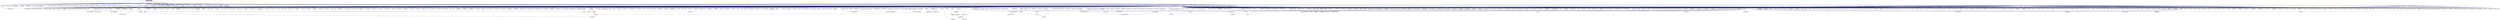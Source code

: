 digraph "parse_command_line.hpp"
{
  edge [fontname="Helvetica",fontsize="10",labelfontname="Helvetica",labelfontsize="10"];
  node [fontname="Helvetica",fontsize="10",shape=record];
  Node95 [label="parse_command_line.hpp",height=0.2,width=0.4,color="black", fillcolor="grey75", style="filled", fontcolor="black"];
  Node95 -> Node96 [dir="back",color="midnightblue",fontsize="10",style="solid",fontname="Helvetica"];
  Node96 [label="startup_shutdown.cpp",height=0.2,width=0.4,color="black", fillcolor="white", style="filled",URL="$d0/ddb/startup__shutdown_8cpp.html"];
  Node95 -> Node97 [dir="back",color="midnightblue",fontsize="10",style="solid",fontname="Helvetica"];
  Node97 [label="util.hpp",height=0.2,width=0.4,color="black", fillcolor="white", style="filled",URL="$df/d72/include_2util_8hpp.html"];
  Node97 -> Node98 [dir="back",color="midnightblue",fontsize="10",style="solid",fontname="Helvetica"];
  Node98 [label="1d_stencil_4_throttle.cpp",height=0.2,width=0.4,color="black", fillcolor="white", style="filled",URL="$d6/de5/1d__stencil__4__throttle_8cpp.html"];
  Node97 -> Node99 [dir="back",color="midnightblue",fontsize="10",style="solid",fontname="Helvetica"];
  Node99 [label="allgather_and_gate.hpp",height=0.2,width=0.4,color="black", fillcolor="white", style="filled",URL="$d9/dbb/allgather__and__gate_8hpp.html"];
  Node99 -> Node100 [dir="back",color="midnightblue",fontsize="10",style="solid",fontname="Helvetica"];
  Node100 [label="allgather_module.cpp",height=0.2,width=0.4,color="black", fillcolor="white", style="filled",URL="$df/de4/allgather__module_8cpp.html"];
  Node99 -> Node101 [dir="back",color="midnightblue",fontsize="10",style="solid",fontname="Helvetica"];
  Node101 [label="allgather_and_gate.cpp",height=0.2,width=0.4,color="black", fillcolor="white", style="filled",URL="$d1/d56/allgather__and__gate_8cpp.html"];
  Node99 -> Node102 [dir="back",color="midnightblue",fontsize="10",style="solid",fontname="Helvetica"];
  Node102 [label="ag_client.cpp",height=0.2,width=0.4,color="black", fillcolor="white", style="filled",URL="$d4/d5d/ag__client_8cpp.html"];
  Node97 -> Node101 [dir="back",color="midnightblue",fontsize="10",style="solid",fontname="Helvetica"];
  Node97 -> Node103 [dir="back",color="midnightblue",fontsize="10",style="solid",fontname="Helvetica"];
  Node103 [label="apex_balance.cpp",height=0.2,width=0.4,color="black", fillcolor="white", style="filled",URL="$d4/d8e/apex__balance_8cpp.html"];
  Node97 -> Node104 [dir="back",color="midnightblue",fontsize="10",style="solid",fontname="Helvetica"];
  Node104 [label="apex_fibonacci.cpp",height=0.2,width=0.4,color="black", fillcolor="white", style="filled",URL="$de/de1/apex__fibonacci_8cpp.html"];
  Node97 -> Node105 [dir="back",color="midnightblue",fontsize="10",style="solid",fontname="Helvetica"];
  Node105 [label="apex_policy_engine\l_active_thread_count.cpp",height=0.2,width=0.4,color="black", fillcolor="white", style="filled",URL="$d5/d01/apex__policy__engine__active__thread__count_8cpp.html"];
  Node97 -> Node106 [dir="back",color="midnightblue",fontsize="10",style="solid",fontname="Helvetica"];
  Node106 [label="apex_policy_engine\l_events.cpp",height=0.2,width=0.4,color="black", fillcolor="white", style="filled",URL="$df/d0f/apex__policy__engine__events_8cpp.html"];
  Node97 -> Node107 [dir="back",color="midnightblue",fontsize="10",style="solid",fontname="Helvetica"];
  Node107 [label="apex_policy_engine\l_periodic.cpp",height=0.2,width=0.4,color="black", fillcolor="white", style="filled",URL="$d5/d7b/apex__policy__engine__periodic_8cpp.html"];
  Node97 -> Node108 [dir="back",color="midnightblue",fontsize="10",style="solid",fontname="Helvetica"];
  Node108 [label="async_io_low_level.cpp",height=0.2,width=0.4,color="black", fillcolor="white", style="filled",URL="$dc/d10/async__io__low__level_8cpp.html"];
  Node97 -> Node109 [dir="back",color="midnightblue",fontsize="10",style="solid",fontname="Helvetica"];
  Node109 [label="sine.cpp",height=0.2,width=0.4,color="black", fillcolor="white", style="filled",URL="$d5/dd8/sine_8cpp.html"];
  Node97 -> Node110 [dir="back",color="midnightblue",fontsize="10",style="solid",fontname="Helvetica"];
  Node110 [label="factorial.cpp",height=0.2,width=0.4,color="black", fillcolor="white", style="filled",URL="$d9/d00/factorial_8cpp.html"];
  Node97 -> Node111 [dir="back",color="midnightblue",fontsize="10",style="solid",fontname="Helvetica"];
  Node111 [label="fibonacci.cpp",height=0.2,width=0.4,color="black", fillcolor="white", style="filled",URL="$d9/d89/fibonacci_8cpp.html"];
  Node97 -> Node112 [dir="back",color="midnightblue",fontsize="10",style="solid",fontname="Helvetica"];
  Node112 [label="fibonacci_await.cpp",height=0.2,width=0.4,color="black", fillcolor="white", style="filled",URL="$dc/d1c/fibonacci__await_8cpp.html"];
  Node97 -> Node113 [dir="back",color="midnightblue",fontsize="10",style="solid",fontname="Helvetica"];
  Node113 [label="fibonacci_dataflow.cpp",height=0.2,width=0.4,color="black", fillcolor="white", style="filled",URL="$df/d3d/fibonacci__dataflow_8cpp.html"];
  Node97 -> Node114 [dir="back",color="midnightblue",fontsize="10",style="solid",fontname="Helvetica"];
  Node114 [label="fibonacci_futures.cpp",height=0.2,width=0.4,color="black", fillcolor="white", style="filled",URL="$d6/de3/fibonacci__futures_8cpp.html"];
  Node97 -> Node115 [dir="back",color="midnightblue",fontsize="10",style="solid",fontname="Helvetica"];
  Node115 [label="fibonacci_futures_distributed.cpp",height=0.2,width=0.4,color="black", fillcolor="white", style="filled",URL="$d1/dc9/fibonacci__futures__distributed_8cpp.html"];
  Node97 -> Node116 [dir="back",color="midnightblue",fontsize="10",style="solid",fontname="Helvetica"];
  Node116 [label="fibonacci_one.cpp",height=0.2,width=0.4,color="black", fillcolor="white", style="filled",URL="$d8/d78/fibonacci__one_8cpp.html"];
  Node97 -> Node117 [dir="back",color="midnightblue",fontsize="10",style="solid",fontname="Helvetica"];
  Node117 [label="fractals.cpp",height=0.2,width=0.4,color="black", fillcolor="white", style="filled",URL="$d8/d58/fractals_8cpp.html"];
  Node97 -> Node118 [dir="back",color="midnightblue",fontsize="10",style="solid",fontname="Helvetica"];
  Node118 [label="fractals_executor.cpp",height=0.2,width=0.4,color="black", fillcolor="white", style="filled",URL="$d9/da9/fractals__executor_8cpp.html"];
  Node97 -> Node119 [dir="back",color="midnightblue",fontsize="10",style="solid",fontname="Helvetica"];
  Node119 [label="fractals_struct.cpp",height=0.2,width=0.4,color="black", fillcolor="white", style="filled",URL="$d8/d2f/fractals__struct_8cpp.html"];
  Node97 -> Node120 [dir="back",color="midnightblue",fontsize="10",style="solid",fontname="Helvetica"];
  Node120 [label="interval_timer.cpp",height=0.2,width=0.4,color="black", fillcolor="white", style="filled",URL="$de/df1/examples_2quickstart_2interval__timer_8cpp.html"];
  Node97 -> Node121 [dir="back",color="midnightblue",fontsize="10",style="solid",fontname="Helvetica"];
  Node121 [label="sierpinski.cpp",height=0.2,width=0.4,color="black", fillcolor="white", style="filled",URL="$d3/d7e/sierpinski_8cpp.html"];
  Node97 -> Node122 [dir="back",color="midnightblue",fontsize="10",style="solid",fontname="Helvetica"];
  Node122 [label="spell_check_file.cpp",height=0.2,width=0.4,color="black", fillcolor="white", style="filled",URL="$df/df7/spell__check__file_8cpp.html"];
  Node97 -> Node123 [dir="back",color="midnightblue",fontsize="10",style="solid",fontname="Helvetica"];
  Node123 [label="spell_check_simple.cpp",height=0.2,width=0.4,color="black", fillcolor="white", style="filled",URL="$dd/d54/spell__check__simple_8cpp.html"];
  Node97 -> Node124 [dir="back",color="midnightblue",fontsize="10",style="solid",fontname="Helvetica"];
  Node124 [label="thread_aware_timer.cpp",height=0.2,width=0.4,color="black", fillcolor="white", style="filled",URL="$df/d11/examples_2thread__aware__timer_2thread__aware__timer_8cpp.html"];
  Node97 -> Node125 [dir="back",color="midnightblue",fontsize="10",style="solid",fontname="Helvetica"];
  Node125 [label="hpx.hpp",height=0.2,width=0.4,color="red", fillcolor="white", style="filled",URL="$d0/daa/hpx_8hpp.html"];
  Node125 -> Node126 [dir="back",color="midnightblue",fontsize="10",style="solid",fontname="Helvetica"];
  Node126 [label="1d_stencil_1.cpp",height=0.2,width=0.4,color="black", fillcolor="white", style="filled",URL="$d2/db1/1d__stencil__1_8cpp.html"];
  Node125 -> Node127 [dir="back",color="midnightblue",fontsize="10",style="solid",fontname="Helvetica"];
  Node127 [label="1d_stencil_2.cpp",height=0.2,width=0.4,color="black", fillcolor="white", style="filled",URL="$d3/dd1/1d__stencil__2_8cpp.html"];
  Node125 -> Node128 [dir="back",color="midnightblue",fontsize="10",style="solid",fontname="Helvetica"];
  Node128 [label="1d_stencil_3.cpp",height=0.2,width=0.4,color="black", fillcolor="white", style="filled",URL="$db/d19/1d__stencil__3_8cpp.html"];
  Node125 -> Node129 [dir="back",color="midnightblue",fontsize="10",style="solid",fontname="Helvetica"];
  Node129 [label="1d_stencil_4.cpp",height=0.2,width=0.4,color="black", fillcolor="white", style="filled",URL="$d1/d7d/1d__stencil__4_8cpp.html"];
  Node125 -> Node130 [dir="back",color="midnightblue",fontsize="10",style="solid",fontname="Helvetica"];
  Node130 [label="1d_stencil_4_parallel.cpp",height=0.2,width=0.4,color="black", fillcolor="white", style="filled",URL="$d6/d05/1d__stencil__4__parallel_8cpp.html"];
  Node125 -> Node131 [dir="back",color="midnightblue",fontsize="10",style="solid",fontname="Helvetica"];
  Node131 [label="1d_stencil_4_repart.cpp",height=0.2,width=0.4,color="black", fillcolor="white", style="filled",URL="$d0/d6b/1d__stencil__4__repart_8cpp.html"];
  Node125 -> Node98 [dir="back",color="midnightblue",fontsize="10",style="solid",fontname="Helvetica"];
  Node125 -> Node132 [dir="back",color="midnightblue",fontsize="10",style="solid",fontname="Helvetica"];
  Node132 [label="1d_stencil_5.cpp",height=0.2,width=0.4,color="black", fillcolor="white", style="filled",URL="$d7/d2a/1d__stencil__5_8cpp.html"];
  Node125 -> Node133 [dir="back",color="midnightblue",fontsize="10",style="solid",fontname="Helvetica"];
  Node133 [label="1d_stencil_6.cpp",height=0.2,width=0.4,color="black", fillcolor="white", style="filled",URL="$db/de7/1d__stencil__6_8cpp.html"];
  Node125 -> Node134 [dir="back",color="midnightblue",fontsize="10",style="solid",fontname="Helvetica"];
  Node134 [label="1d_stencil_7.cpp",height=0.2,width=0.4,color="black", fillcolor="white", style="filled",URL="$d4/d5a/1d__stencil__7_8cpp.html"];
  Node125 -> Node135 [dir="back",color="midnightblue",fontsize="10",style="solid",fontname="Helvetica"];
  Node135 [label="1d_stencil_8.cpp",height=0.2,width=0.4,color="black", fillcolor="white", style="filled",URL="$df/de0/1d__stencil__8_8cpp.html"];
  Node125 -> Node136 [dir="back",color="midnightblue",fontsize="10",style="solid",fontname="Helvetica"];
  Node136 [label="accumulator.cpp",height=0.2,width=0.4,color="black", fillcolor="white", style="filled",URL="$d1/d81/accumulator_8cpp.html"];
  Node125 -> Node137 [dir="back",color="midnightblue",fontsize="10",style="solid",fontname="Helvetica"];
  Node137 [label="accumulator.hpp",height=0.2,width=0.4,color="red", fillcolor="white", style="filled",URL="$d4/d9d/server_2accumulator_8hpp.html"];
  Node137 -> Node136 [dir="back",color="midnightblue",fontsize="10",style="solid",fontname="Helvetica"];
  Node125 -> Node140 [dir="back",color="midnightblue",fontsize="10",style="solid",fontname="Helvetica"];
  Node140 [label="template_function_accumulator.hpp",height=0.2,width=0.4,color="black", fillcolor="white", style="filled",URL="$d7/da6/server_2template__function__accumulator_8hpp.html"];
  Node140 -> Node141 [dir="back",color="midnightblue",fontsize="10",style="solid",fontname="Helvetica"];
  Node141 [label="template_function_accumulator.cpp",height=0.2,width=0.4,color="black", fillcolor="white", style="filled",URL="$d5/d02/template__function__accumulator_8cpp.html"];
  Node140 -> Node142 [dir="back",color="midnightblue",fontsize="10",style="solid",fontname="Helvetica"];
  Node142 [label="template_function_accumulator.hpp",height=0.2,width=0.4,color="red", fillcolor="white", style="filled",URL="$d3/de9/template__function__accumulator_8hpp.html"];
  Node125 -> Node144 [dir="back",color="midnightblue",fontsize="10",style="solid",fontname="Helvetica"];
  Node144 [label="template_accumulator.cpp",height=0.2,width=0.4,color="black", fillcolor="white", style="filled",URL="$d0/d4a/template__accumulator_8cpp.html"];
  Node125 -> Node141 [dir="back",color="midnightblue",fontsize="10",style="solid",fontname="Helvetica"];
  Node125 -> Node142 [dir="back",color="midnightblue",fontsize="10",style="solid",fontname="Helvetica"];
  Node125 -> Node100 [dir="back",color="midnightblue",fontsize="10",style="solid",fontname="Helvetica"];
  Node125 -> Node145 [dir="back",color="midnightblue",fontsize="10",style="solid",fontname="Helvetica"];
  Node145 [label="allgather.cpp",height=0.2,width=0.4,color="black", fillcolor="white", style="filled",URL="$d7/d06/allgather_8cpp.html"];
  Node125 -> Node101 [dir="back",color="midnightblue",fontsize="10",style="solid",fontname="Helvetica"];
  Node125 -> Node102 [dir="back",color="midnightblue",fontsize="10",style="solid",fontname="Helvetica"];
  Node125 -> Node146 [dir="back",color="midnightblue",fontsize="10",style="solid",fontname="Helvetica"];
  Node146 [label="hpx_thread_phase.cpp",height=0.2,width=0.4,color="black", fillcolor="white", style="filled",URL="$d5/dca/hpx__thread__phase_8cpp.html"];
  Node125 -> Node147 [dir="back",color="midnightblue",fontsize="10",style="solid",fontname="Helvetica"];
  Node147 [label="os_thread_num.cpp",height=0.2,width=0.4,color="black", fillcolor="white", style="filled",URL="$d2/dfb/os__thread__num_8cpp.html"];
  Node125 -> Node148 [dir="back",color="midnightblue",fontsize="10",style="solid",fontname="Helvetica"];
  Node148 [label="cancelable_action.cpp",height=0.2,width=0.4,color="black", fillcolor="white", style="filled",URL="$d5/d0c/cancelable__action_8cpp.html"];
  Node125 -> Node149 [dir="back",color="midnightblue",fontsize="10",style="solid",fontname="Helvetica"];
  Node149 [label="cancelable_action.hpp",height=0.2,width=0.4,color="black", fillcolor="white", style="filled",URL="$d5/d4d/server_2cancelable__action_8hpp.html"];
  Node149 -> Node148 [dir="back",color="midnightblue",fontsize="10",style="solid",fontname="Helvetica"];
  Node149 -> Node150 [dir="back",color="midnightblue",fontsize="10",style="solid",fontname="Helvetica"];
  Node150 [label="cancelable_action.hpp",height=0.2,width=0.4,color="red", fillcolor="white", style="filled",URL="$d0/da3/stubs_2cancelable__action_8hpp.html"];
  Node125 -> Node150 [dir="back",color="midnightblue",fontsize="10",style="solid",fontname="Helvetica"];
  Node125 -> Node152 [dir="back",color="midnightblue",fontsize="10",style="solid",fontname="Helvetica"];
  Node152 [label="cancelable_action_client.cpp",height=0.2,width=0.4,color="black", fillcolor="white", style="filled",URL="$d1/db8/cancelable__action__client_8cpp.html"];
  Node125 -> Node153 [dir="back",color="midnightblue",fontsize="10",style="solid",fontname="Helvetica"];
  Node153 [label="cublas_matmul.cpp",height=0.2,width=0.4,color="black", fillcolor="white", style="filled",URL="$dd/d84/cublas__matmul_8cpp.html"];
  Node125 -> Node154 [dir="back",color="midnightblue",fontsize="10",style="solid",fontname="Helvetica"];
  Node154 [label="win_perf_counters.cpp",height=0.2,width=0.4,color="black", fillcolor="white", style="filled",URL="$d8/d11/win__perf__counters_8cpp.html"];
  Node125 -> Node155 [dir="back",color="midnightblue",fontsize="10",style="solid",fontname="Helvetica"];
  Node155 [label="win_perf_counters.hpp",height=0.2,width=0.4,color="black", fillcolor="white", style="filled",URL="$d5/da7/win__perf__counters_8hpp.html"];
  Node125 -> Node156 [dir="back",color="midnightblue",fontsize="10",style="solid",fontname="Helvetica"];
  Node156 [label="hello_world_component.hpp",height=0.2,width=0.4,color="red", fillcolor="white", style="filled",URL="$df/df0/hello__world__component_8hpp.html"];
  Node125 -> Node159 [dir="back",color="midnightblue",fontsize="10",style="solid",fontname="Helvetica"];
  Node159 [label="interpolate1d.cpp",height=0.2,width=0.4,color="black", fillcolor="white", style="filled",URL="$d0/d05/interpolate1d_8cpp.html"];
  Node125 -> Node160 [dir="back",color="midnightblue",fontsize="10",style="solid",fontname="Helvetica"];
  Node160 [label="partition.hpp",height=0.2,width=0.4,color="black", fillcolor="white", style="filled",URL="$d0/d7a/examples_2interpolate1d_2interpolate1d_2partition_8hpp.html"];
  Node160 -> Node159 [dir="back",color="midnightblue",fontsize="10",style="solid",fontname="Helvetica"];
  Node160 -> Node161 [dir="back",color="midnightblue",fontsize="10",style="solid",fontname="Helvetica"];
  Node161 [label="interpolate1d.hpp",height=0.2,width=0.4,color="red", fillcolor="white", style="filled",URL="$d4/dc7/interpolate1d_8hpp.html"];
  Node161 -> Node159 [dir="back",color="midnightblue",fontsize="10",style="solid",fontname="Helvetica"];
  Node125 -> Node163 [dir="back",color="midnightblue",fontsize="10",style="solid",fontname="Helvetica"];
  Node163 [label="partition.hpp",height=0.2,width=0.4,color="black", fillcolor="white", style="filled",URL="$d0/dff/examples_2interpolate1d_2interpolate1d_2server_2partition_8hpp.html"];
  Node163 -> Node160 [dir="back",color="midnightblue",fontsize="10",style="solid",fontname="Helvetica"];
  Node163 -> Node164 [dir="back",color="midnightblue",fontsize="10",style="solid",fontname="Helvetica"];
  Node164 [label="partition.cpp",height=0.2,width=0.4,color="black", fillcolor="white", style="filled",URL="$d0/d4f/examples_2interpolate1d_2interpolate1d_2server_2partition_8cpp.html"];
  Node125 -> Node161 [dir="back",color="midnightblue",fontsize="10",style="solid",fontname="Helvetica"];
  Node125 -> Node165 [dir="back",color="midnightblue",fontsize="10",style="solid",fontname="Helvetica"];
  Node165 [label="read_values.cpp",height=0.2,width=0.4,color="black", fillcolor="white", style="filled",URL="$d0/d8c/interpolate1d_2interpolate1d_2read__values_8cpp.html"];
  Node125 -> Node164 [dir="back",color="midnightblue",fontsize="10",style="solid",fontname="Helvetica"];
  Node125 -> Node166 [dir="back",color="midnightblue",fontsize="10",style="solid",fontname="Helvetica"];
  Node166 [label="jacobi.cpp",height=0.2,width=0.4,color="black", fillcolor="white", style="filled",URL="$d2/d27/jacobi_8cpp.html"];
  Node125 -> Node167 [dir="back",color="midnightblue",fontsize="10",style="solid",fontname="Helvetica"];
  Node167 [label="grid.cpp",height=0.2,width=0.4,color="black", fillcolor="white", style="filled",URL="$d6/d1b/jacobi__component_2grid_8cpp.html"];
  Node125 -> Node168 [dir="back",color="midnightblue",fontsize="10",style="solid",fontname="Helvetica"];
  Node168 [label="row.cpp",height=0.2,width=0.4,color="black", fillcolor="white", style="filled",URL="$d3/d86/server_2row_8cpp.html"];
  Node125 -> Node169 [dir="back",color="midnightblue",fontsize="10",style="solid",fontname="Helvetica"];
  Node169 [label="solver.cpp",height=0.2,width=0.4,color="black", fillcolor="white", style="filled",URL="$d6/d94/solver_8cpp.html"];
  Node125 -> Node170 [dir="back",color="midnightblue",fontsize="10",style="solid",fontname="Helvetica"];
  Node170 [label="stencil_iterator.cpp",height=0.2,width=0.4,color="black", fillcolor="white", style="filled",URL="$d6/de1/server_2stencil__iterator_8cpp.html"];
  Node125 -> Node171 [dir="back",color="midnightblue",fontsize="10",style="solid",fontname="Helvetica"];
  Node171 [label="stencil_iterator.cpp",height=0.2,width=0.4,color="black", fillcolor="white", style="filled",URL="$d7/d71/stencil__iterator_8cpp.html"];
  Node125 -> Node172 [dir="back",color="midnightblue",fontsize="10",style="solid",fontname="Helvetica"];
  Node172 [label="jacobi.cpp",height=0.2,width=0.4,color="black", fillcolor="white", style="filled",URL="$d3/d44/smp_2jacobi_8cpp.html"];
  Node125 -> Node173 [dir="back",color="midnightblue",fontsize="10",style="solid",fontname="Helvetica"];
  Node173 [label="jacobi_hpx.cpp",height=0.2,width=0.4,color="black", fillcolor="white", style="filled",URL="$d8/d72/jacobi__hpx_8cpp.html"];
  Node125 -> Node174 [dir="back",color="midnightblue",fontsize="10",style="solid",fontname="Helvetica"];
  Node174 [label="jacobi_nonuniform.cpp",height=0.2,width=0.4,color="black", fillcolor="white", style="filled",URL="$dd/ddc/jacobi__nonuniform_8cpp.html"];
  Node125 -> Node175 [dir="back",color="midnightblue",fontsize="10",style="solid",fontname="Helvetica"];
  Node175 [label="jacobi_nonuniform_hpx.cpp",height=0.2,width=0.4,color="black", fillcolor="white", style="filled",URL="$de/d56/jacobi__nonuniform__hpx_8cpp.html"];
  Node125 -> Node176 [dir="back",color="midnightblue",fontsize="10",style="solid",fontname="Helvetica"];
  Node176 [label="nqueen.cpp",height=0.2,width=0.4,color="black", fillcolor="white", style="filled",URL="$db/dca/nqueen_8cpp.html"];
  Node125 -> Node177 [dir="back",color="midnightblue",fontsize="10",style="solid",fontname="Helvetica"];
  Node177 [label="nqueen.hpp",height=0.2,width=0.4,color="red", fillcolor="white", style="filled",URL="$de/d58/server_2nqueen_8hpp.html"];
  Node177 -> Node176 [dir="back",color="midnightblue",fontsize="10",style="solid",fontname="Helvetica"];
  Node125 -> Node180 [dir="back",color="midnightblue",fontsize="10",style="solid",fontname="Helvetica"];
  Node180 [label="nqueen_client.cpp",height=0.2,width=0.4,color="black", fillcolor="white", style="filled",URL="$d3/d5e/nqueen__client_8cpp.html"];
  Node125 -> Node181 [dir="back",color="midnightblue",fontsize="10",style="solid",fontname="Helvetica"];
  Node181 [label="sine.cpp",height=0.2,width=0.4,color="black", fillcolor="white", style="filled",URL="$d3/d0d/server_2sine_8cpp.html"];
  Node125 -> Node182 [dir="back",color="midnightblue",fontsize="10",style="solid",fontname="Helvetica"];
  Node182 [label="sine.hpp",height=0.2,width=0.4,color="black", fillcolor="white", style="filled",URL="$d8/dac/sine_8hpp.html"];
  Node182 -> Node181 [dir="back",color="midnightblue",fontsize="10",style="solid",fontname="Helvetica"];
  Node182 -> Node109 [dir="back",color="midnightblue",fontsize="10",style="solid",fontname="Helvetica"];
  Node125 -> Node109 [dir="back",color="midnightblue",fontsize="10",style="solid",fontname="Helvetica"];
  Node125 -> Node183 [dir="back",color="midnightblue",fontsize="10",style="solid",fontname="Helvetica"];
  Node183 [label="sine_client.cpp",height=0.2,width=0.4,color="black", fillcolor="white", style="filled",URL="$db/d62/sine__client_8cpp.html"];
  Node125 -> Node184 [dir="back",color="midnightblue",fontsize="10",style="solid",fontname="Helvetica"];
  Node184 [label="qt.cpp",height=0.2,width=0.4,color="black", fillcolor="white", style="filled",URL="$df/d90/qt_8cpp.html"];
  Node125 -> Node185 [dir="back",color="midnightblue",fontsize="10",style="solid",fontname="Helvetica"];
  Node185 [label="queue_client.cpp",height=0.2,width=0.4,color="black", fillcolor="white", style="filled",URL="$d7/d96/queue__client_8cpp.html"];
  Node125 -> Node186 [dir="back",color="midnightblue",fontsize="10",style="solid",fontname="Helvetica"];
  Node186 [label="customize_async.cpp",height=0.2,width=0.4,color="black", fillcolor="white", style="filled",URL="$d0/d82/customize__async_8cpp.html"];
  Node125 -> Node187 [dir="back",color="midnightblue",fontsize="10",style="solid",fontname="Helvetica"];
  Node187 [label="data_actions.cpp",height=0.2,width=0.4,color="black", fillcolor="white", style="filled",URL="$dc/d68/data__actions_8cpp.html"];
  Node125 -> Node188 [dir="back",color="midnightblue",fontsize="10",style="solid",fontname="Helvetica"];
  Node188 [label="error_handling.cpp",height=0.2,width=0.4,color="black", fillcolor="white", style="filled",URL="$d9/d96/error__handling_8cpp.html"];
  Node125 -> Node189 [dir="back",color="midnightblue",fontsize="10",style="solid",fontname="Helvetica"];
  Node189 [label="event_synchronization.cpp",height=0.2,width=0.4,color="black", fillcolor="white", style="filled",URL="$d0/d35/event__synchronization_8cpp.html"];
  Node125 -> Node110 [dir="back",color="midnightblue",fontsize="10",style="solid",fontname="Helvetica"];
  Node125 -> Node190 [dir="back",color="midnightblue",fontsize="10",style="solid",fontname="Helvetica"];
  Node190 [label="file_serialization.cpp",height=0.2,width=0.4,color="black", fillcolor="white", style="filled",URL="$de/d58/file__serialization_8cpp.html"];
  Node125 -> Node191 [dir="back",color="midnightblue",fontsize="10",style="solid",fontname="Helvetica"];
  Node191 [label="init_globally.cpp",height=0.2,width=0.4,color="black", fillcolor="white", style="filled",URL="$d6/dad/init__globally_8cpp.html"];
  Node125 -> Node192 [dir="back",color="midnightblue",fontsize="10",style="solid",fontname="Helvetica"];
  Node192 [label="interest_calculator.cpp",height=0.2,width=0.4,color="black", fillcolor="white", style="filled",URL="$d2/d86/interest__calculator_8cpp.html"];
  Node125 -> Node193 [dir="back",color="midnightblue",fontsize="10",style="solid",fontname="Helvetica"];
  Node193 [label="non_atomic_rma.cpp",height=0.2,width=0.4,color="black", fillcolor="white", style="filled",URL="$d7/d8b/non__atomic__rma_8cpp.html"];
  Node125 -> Node194 [dir="back",color="midnightblue",fontsize="10",style="solid",fontname="Helvetica"];
  Node194 [label="partitioned_vector\l_spmd_foreach.cpp",height=0.2,width=0.4,color="black", fillcolor="white", style="filled",URL="$db/d7c/partitioned__vector__spmd__foreach_8cpp.html"];
  Node125 -> Node195 [dir="back",color="midnightblue",fontsize="10",style="solid",fontname="Helvetica"];
  Node195 [label="pipeline1.cpp",height=0.2,width=0.4,color="black", fillcolor="white", style="filled",URL="$d5/d77/pipeline1_8cpp.html"];
  Node125 -> Node196 [dir="back",color="midnightblue",fontsize="10",style="solid",fontname="Helvetica"];
  Node196 [label="quicksort.cpp",height=0.2,width=0.4,color="black", fillcolor="white", style="filled",URL="$d3/d1e/quicksort_8cpp.html"];
  Node125 -> Node197 [dir="back",color="midnightblue",fontsize="10",style="solid",fontname="Helvetica"];
  Node197 [label="receive_buffer.cpp",height=0.2,width=0.4,color="black", fillcolor="white", style="filled",URL="$d7/d10/receive__buffer_8cpp.html"];
  Node125 -> Node198 [dir="back",color="midnightblue",fontsize="10",style="solid",fontname="Helvetica"];
  Node198 [label="safe_object.cpp",height=0.2,width=0.4,color="black", fillcolor="white", style="filled",URL="$dd/d52/safe__object_8cpp.html"];
  Node125 -> Node199 [dir="back",color="midnightblue",fontsize="10",style="solid",fontname="Helvetica"];
  Node199 [label="sort_by_key_demo.cpp",height=0.2,width=0.4,color="black", fillcolor="white", style="filled",URL="$da/d20/sort__by__key__demo_8cpp.html"];
  Node125 -> Node200 [dir="back",color="midnightblue",fontsize="10",style="solid",fontname="Helvetica"];
  Node200 [label="timed_wake.cpp",height=0.2,width=0.4,color="black", fillcolor="white", style="filled",URL="$d8/df9/timed__wake_8cpp.html"];
  Node125 -> Node201 [dir="back",color="midnightblue",fontsize="10",style="solid",fontname="Helvetica"];
  Node201 [label="vector_counting_dotproduct.cpp",height=0.2,width=0.4,color="black", fillcolor="white", style="filled",URL="$df/de9/vector__counting__dotproduct_8cpp.html"];
  Node125 -> Node202 [dir="back",color="midnightblue",fontsize="10",style="solid",fontname="Helvetica"];
  Node202 [label="vector_zip_dotproduct.cpp",height=0.2,width=0.4,color="black", fillcolor="white", style="filled",URL="$dc/d18/vector__zip__dotproduct_8cpp.html"];
  Node125 -> Node203 [dir="back",color="midnightblue",fontsize="10",style="solid",fontname="Helvetica"];
  Node203 [label="zerocopy_rdma.cpp",height=0.2,width=0.4,color="black", fillcolor="white", style="filled",URL="$d1/dad/zerocopy__rdma_8cpp.html"];
  Node125 -> Node204 [dir="back",color="midnightblue",fontsize="10",style="solid",fontname="Helvetica"];
  Node204 [label="random_mem_access.cpp",height=0.2,width=0.4,color="black", fillcolor="white", style="filled",URL="$d1/d51/random__mem__access_8cpp.html"];
  Node125 -> Node205 [dir="back",color="midnightblue",fontsize="10",style="solid",fontname="Helvetica"];
  Node205 [label="random_mem_access.hpp",height=0.2,width=0.4,color="red", fillcolor="white", style="filled",URL="$d0/d19/server_2random__mem__access_8hpp.html"];
  Node205 -> Node204 [dir="back",color="midnightblue",fontsize="10",style="solid",fontname="Helvetica"];
  Node125 -> Node208 [dir="back",color="midnightblue",fontsize="10",style="solid",fontname="Helvetica"];
  Node208 [label="random_mem_access_client.cpp",height=0.2,width=0.4,color="black", fillcolor="white", style="filled",URL="$df/d1b/random__mem__access__client_8cpp.html"];
  Node125 -> Node209 [dir="back",color="midnightblue",fontsize="10",style="solid",fontname="Helvetica"];
  Node209 [label="oversubscribing_resource\l_partitioner.cpp",height=0.2,width=0.4,color="black", fillcolor="white", style="filled",URL="$dd/dee/oversubscribing__resource__partitioner_8cpp.html"];
  Node125 -> Node210 [dir="back",color="midnightblue",fontsize="10",style="solid",fontname="Helvetica"];
  Node210 [label="simple_resource_partitioner.cpp",height=0.2,width=0.4,color="black", fillcolor="white", style="filled",URL="$d5/df9/simple__resource__partitioner_8cpp.html"];
  Node125 -> Node211 [dir="back",color="midnightblue",fontsize="10",style="solid",fontname="Helvetica"];
  Node211 [label="dimension.hpp",height=0.2,width=0.4,color="red", fillcolor="white", style="filled",URL="$d6/d39/sheneos_2sheneos_2dimension_8hpp.html"];
  Node211 -> Node217 [dir="back",color="midnightblue",fontsize="10",style="solid",fontname="Helvetica"];
  Node217 [label="partition3d.hpp",height=0.2,width=0.4,color="black", fillcolor="white", style="filled",URL="$dd/dbf/server_2partition3d_8hpp.html"];
  Node217 -> Node218 [dir="back",color="midnightblue",fontsize="10",style="solid",fontname="Helvetica"];
  Node218 [label="partition3d.hpp",height=0.2,width=0.4,color="black", fillcolor="white", style="filled",URL="$d1/d50/partition3d_8hpp.html"];
  Node218 -> Node214 [dir="back",color="midnightblue",fontsize="10",style="solid",fontname="Helvetica"];
  Node214 [label="interpolator.cpp",height=0.2,width=0.4,color="black", fillcolor="white", style="filled",URL="$d5/d02/interpolator_8cpp.html"];
  Node218 -> Node219 [dir="back",color="midnightblue",fontsize="10",style="solid",fontname="Helvetica"];
  Node219 [label="interpolator.hpp",height=0.2,width=0.4,color="red", fillcolor="white", style="filled",URL="$dc/d3b/interpolator_8hpp.html"];
  Node219 -> Node214 [dir="back",color="midnightblue",fontsize="10",style="solid",fontname="Helvetica"];
  Node219 -> Node222 [dir="back",color="midnightblue",fontsize="10",style="solid",fontname="Helvetica"];
  Node222 [label="sheneos_test.cpp",height=0.2,width=0.4,color="black", fillcolor="white", style="filled",URL="$d4/d6e/sheneos__test_8cpp.html"];
  Node217 -> Node216 [dir="back",color="midnightblue",fontsize="10",style="solid",fontname="Helvetica"];
  Node216 [label="partition3d.cpp",height=0.2,width=0.4,color="black", fillcolor="white", style="filled",URL="$de/d70/partition3d_8cpp.html"];
  Node125 -> Node214 [dir="back",color="midnightblue",fontsize="10",style="solid",fontname="Helvetica"];
  Node125 -> Node218 [dir="back",color="midnightblue",fontsize="10",style="solid",fontname="Helvetica"];
  Node125 -> Node217 [dir="back",color="midnightblue",fontsize="10",style="solid",fontname="Helvetica"];
  Node125 -> Node219 [dir="back",color="midnightblue",fontsize="10",style="solid",fontname="Helvetica"];
  Node125 -> Node223 [dir="back",color="midnightblue",fontsize="10",style="solid",fontname="Helvetica"];
  Node223 [label="configuration.hpp",height=0.2,width=0.4,color="red", fillcolor="white", style="filled",URL="$dc/d0a/configuration_8hpp.html"];
  Node223 -> Node219 [dir="back",color="midnightblue",fontsize="10",style="solid",fontname="Helvetica"];
  Node125 -> Node215 [dir="back",color="midnightblue",fontsize="10",style="solid",fontname="Helvetica"];
  Node215 [label="read_values.cpp",height=0.2,width=0.4,color="black", fillcolor="white", style="filled",URL="$d7/da4/sheneos_2sheneos_2read__values_8cpp.html"];
  Node125 -> Node216 [dir="back",color="midnightblue",fontsize="10",style="solid",fontname="Helvetica"];
  Node125 -> Node222 [dir="back",color="midnightblue",fontsize="10",style="solid",fontname="Helvetica"];
  Node125 -> Node225 [dir="back",color="midnightblue",fontsize="10",style="solid",fontname="Helvetica"];
  Node225 [label="startup_shutdown.cpp",height=0.2,width=0.4,color="black", fillcolor="white", style="filled",URL="$d3/dfc/server_2startup__shutdown_8cpp.html"];
  Node125 -> Node96 [dir="back",color="midnightblue",fontsize="10",style="solid",fontname="Helvetica"];
  Node125 -> Node226 [dir="back",color="midnightblue",fontsize="10",style="solid",fontname="Helvetica"];
  Node226 [label="spin.cpp",height=0.2,width=0.4,color="black", fillcolor="white", style="filled",URL="$d7/df2/spin_8cpp.html"];
  Node125 -> Node227 [dir="back",color="midnightblue",fontsize="10",style="solid",fontname="Helvetica"];
  Node227 [label="throttle.cpp",height=0.2,width=0.4,color="black", fillcolor="white", style="filled",URL="$de/d56/server_2throttle_8cpp.html"];
  Node125 -> Node228 [dir="back",color="midnightblue",fontsize="10",style="solid",fontname="Helvetica"];
  Node228 [label="throttle.hpp",height=0.2,width=0.4,color="black", fillcolor="white", style="filled",URL="$db/dc9/server_2throttle_8hpp.html"];
  Node228 -> Node227 [dir="back",color="midnightblue",fontsize="10",style="solid",fontname="Helvetica"];
  Node228 -> Node229 [dir="back",color="midnightblue",fontsize="10",style="solid",fontname="Helvetica"];
  Node229 [label="throttle.hpp",height=0.2,width=0.4,color="black", fillcolor="white", style="filled",URL="$d5/dec/stubs_2throttle_8hpp.html"];
  Node229 -> Node230 [dir="back",color="midnightblue",fontsize="10",style="solid",fontname="Helvetica"];
  Node230 [label="throttle.hpp",height=0.2,width=0.4,color="red", fillcolor="white", style="filled",URL="$d2/d2e/throttle_8hpp.html"];
  Node230 -> Node231 [dir="back",color="midnightblue",fontsize="10",style="solid",fontname="Helvetica"];
  Node231 [label="throttle.cpp",height=0.2,width=0.4,color="black", fillcolor="white", style="filled",URL="$db/d02/throttle_8cpp.html"];
  Node125 -> Node229 [dir="back",color="midnightblue",fontsize="10",style="solid",fontname="Helvetica"];
  Node125 -> Node231 [dir="back",color="midnightblue",fontsize="10",style="solid",fontname="Helvetica"];
  Node125 -> Node230 [dir="back",color="midnightblue",fontsize="10",style="solid",fontname="Helvetica"];
  Node125 -> Node233 [dir="back",color="midnightblue",fontsize="10",style="solid",fontname="Helvetica"];
  Node233 [label="transpose_await.cpp",height=0.2,width=0.4,color="black", fillcolor="white", style="filled",URL="$de/d68/transpose__await_8cpp.html"];
  Node125 -> Node234 [dir="back",color="midnightblue",fontsize="10",style="solid",fontname="Helvetica"];
  Node234 [label="transpose_block.cpp",height=0.2,width=0.4,color="black", fillcolor="white", style="filled",URL="$d0/de1/transpose__block_8cpp.html"];
  Node125 -> Node235 [dir="back",color="midnightblue",fontsize="10",style="solid",fontname="Helvetica"];
  Node235 [label="transpose_block_numa.cpp",height=0.2,width=0.4,color="black", fillcolor="white", style="filled",URL="$dd/d3b/transpose__block__numa_8cpp.html"];
  Node125 -> Node236 [dir="back",color="midnightblue",fontsize="10",style="solid",fontname="Helvetica"];
  Node236 [label="transpose_serial.cpp",height=0.2,width=0.4,color="black", fillcolor="white", style="filled",URL="$db/d74/transpose__serial_8cpp.html"];
  Node125 -> Node237 [dir="back",color="midnightblue",fontsize="10",style="solid",fontname="Helvetica"];
  Node237 [label="transpose_serial_block.cpp",height=0.2,width=0.4,color="black", fillcolor="white", style="filled",URL="$d8/daa/transpose__serial__block_8cpp.html"];
  Node125 -> Node238 [dir="back",color="midnightblue",fontsize="10",style="solid",fontname="Helvetica"];
  Node238 [label="transpose_serial_vector.cpp",height=0.2,width=0.4,color="black", fillcolor="white", style="filled",URL="$d4/d04/transpose__serial__vector_8cpp.html"];
  Node125 -> Node239 [dir="back",color="midnightblue",fontsize="10",style="solid",fontname="Helvetica"];
  Node239 [label="transpose_smp.cpp",height=0.2,width=0.4,color="black", fillcolor="white", style="filled",URL="$d2/d99/transpose__smp_8cpp.html"];
  Node125 -> Node240 [dir="back",color="midnightblue",fontsize="10",style="solid",fontname="Helvetica"];
  Node240 [label="transpose_smp_block.cpp",height=0.2,width=0.4,color="black", fillcolor="white", style="filled",URL="$da/d4d/transpose__smp__block_8cpp.html"];
  Node125 -> Node241 [dir="back",color="midnightblue",fontsize="10",style="solid",fontname="Helvetica"];
  Node241 [label="simple_central_tuplespace.hpp",height=0.2,width=0.4,color="red", fillcolor="white", style="filled",URL="$db/d69/server_2simple__central__tuplespace_8hpp.html"];
  Node241 -> Node242 [dir="back",color="midnightblue",fontsize="10",style="solid",fontname="Helvetica"];
  Node242 [label="simple_central_tuplespace.cpp",height=0.2,width=0.4,color="black", fillcolor="white", style="filled",URL="$d3/dec/simple__central__tuplespace_8cpp.html"];
  Node125 -> Node246 [dir="back",color="midnightblue",fontsize="10",style="solid",fontname="Helvetica"];
  Node246 [label="tuples_warehouse.hpp",height=0.2,width=0.4,color="black", fillcolor="white", style="filled",URL="$da/de6/tuples__warehouse_8hpp.html"];
  Node246 -> Node241 [dir="back",color="midnightblue",fontsize="10",style="solid",fontname="Helvetica"];
  Node125 -> Node242 [dir="back",color="midnightblue",fontsize="10",style="solid",fontname="Helvetica"];
  Node125 -> Node247 [dir="back",color="midnightblue",fontsize="10",style="solid",fontname="Helvetica"];
  Node247 [label="hpx_runtime.cpp",height=0.2,width=0.4,color="black", fillcolor="white", style="filled",URL="$d7/d1e/hpx__runtime_8cpp.html"];
  Node125 -> Node248 [dir="back",color="midnightblue",fontsize="10",style="solid",fontname="Helvetica"];
  Node248 [label="synchronize.cpp",height=0.2,width=0.4,color="black", fillcolor="white", style="filled",URL="$da/da2/synchronize_8cpp.html"];
  Node125 -> Node249 [dir="back",color="midnightblue",fontsize="10",style="solid",fontname="Helvetica"];
  Node249 [label="agas_cache_timings.cpp",height=0.2,width=0.4,color="black", fillcolor="white", style="filled",URL="$dd/d37/agas__cache__timings_8cpp.html"];
  Node125 -> Node250 [dir="back",color="midnightblue",fontsize="10",style="solid",fontname="Helvetica"];
  Node250 [label="async_overheads.cpp",height=0.2,width=0.4,color="black", fillcolor="white", style="filled",URL="$de/da6/async__overheads_8cpp.html"];
  Node125 -> Node251 [dir="back",color="midnightblue",fontsize="10",style="solid",fontname="Helvetica"];
  Node251 [label="coroutines_call_overhead.cpp",height=0.2,width=0.4,color="black", fillcolor="white", style="filled",URL="$da/d1e/coroutines__call__overhead_8cpp.html"];
  Node125 -> Node252 [dir="back",color="midnightblue",fontsize="10",style="solid",fontname="Helvetica"];
  Node252 [label="foreach_scaling.cpp",height=0.2,width=0.4,color="black", fillcolor="white", style="filled",URL="$d4/d94/foreach__scaling_8cpp.html"];
  Node125 -> Node253 [dir="back",color="midnightblue",fontsize="10",style="solid",fontname="Helvetica"];
  Node253 [label="function_object_wrapper\l_overhead.cpp",height=0.2,width=0.4,color="black", fillcolor="white", style="filled",URL="$d5/d6f/function__object__wrapper__overhead_8cpp.html"];
  Node125 -> Node254 [dir="back",color="midnightblue",fontsize="10",style="solid",fontname="Helvetica"];
  Node254 [label="hpx_homogeneous_timed\l_task_spawn_executors.cpp",height=0.2,width=0.4,color="black", fillcolor="white", style="filled",URL="$d1/d3b/hpx__homogeneous__timed__task__spawn__executors_8cpp.html"];
  Node125 -> Node255 [dir="back",color="midnightblue",fontsize="10",style="solid",fontname="Helvetica"];
  Node255 [label="htts2_hpx.cpp",height=0.2,width=0.4,color="black", fillcolor="white", style="filled",URL="$d2/daf/htts2__hpx_8cpp.html"];
  Node125 -> Node256 [dir="back",color="midnightblue",fontsize="10",style="solid",fontname="Helvetica"];
  Node256 [label="partitioned_vector\l_foreach.cpp",height=0.2,width=0.4,color="black", fillcolor="white", style="filled",URL="$df/d5f/partitioned__vector__foreach_8cpp.html"];
  Node125 -> Node257 [dir="back",color="midnightblue",fontsize="10",style="solid",fontname="Helvetica"];
  Node257 [label="serialization_overhead.cpp",height=0.2,width=0.4,color="black", fillcolor="white", style="filled",URL="$d3/df8/serialization__overhead_8cpp.html"];
  Node125 -> Node258 [dir="back",color="midnightblue",fontsize="10",style="solid",fontname="Helvetica"];
  Node258 [label="sizeof.cpp",height=0.2,width=0.4,color="black", fillcolor="white", style="filled",URL="$d3/d0f/sizeof_8cpp.html"];
  Node125 -> Node259 [dir="back",color="midnightblue",fontsize="10",style="solid",fontname="Helvetica"];
  Node259 [label="skynet.cpp",height=0.2,width=0.4,color="black", fillcolor="white", style="filled",URL="$d0/dc3/skynet_8cpp.html"];
  Node125 -> Node260 [dir="back",color="midnightblue",fontsize="10",style="solid",fontname="Helvetica"];
  Node260 [label="stencil3_iterators.cpp",height=0.2,width=0.4,color="black", fillcolor="white", style="filled",URL="$db/d9e/stencil3__iterators_8cpp.html"];
  Node125 -> Node261 [dir="back",color="midnightblue",fontsize="10",style="solid",fontname="Helvetica"];
  Node261 [label="stream.cpp",height=0.2,width=0.4,color="black", fillcolor="white", style="filled",URL="$da/d5f/stream_8cpp.html"];
  Node125 -> Node262 [dir="back",color="midnightblue",fontsize="10",style="solid",fontname="Helvetica"];
  Node262 [label="timed_task_spawn.cpp",height=0.2,width=0.4,color="black", fillcolor="white", style="filled",URL="$df/de1/timed__task__spawn_8cpp.html"];
  Node125 -> Node263 [dir="back",color="midnightblue",fontsize="10",style="solid",fontname="Helvetica"];
  Node263 [label="transform_reduce_binary\l_scaling.cpp",height=0.2,width=0.4,color="black", fillcolor="white", style="filled",URL="$d1/dae/transform__reduce__binary__scaling_8cpp.html"];
  Node125 -> Node264 [dir="back",color="midnightblue",fontsize="10",style="solid",fontname="Helvetica"];
  Node264 [label="transform_reduce_scaling.cpp",height=0.2,width=0.4,color="black", fillcolor="white", style="filled",URL="$db/d2a/transform__reduce__scaling_8cpp.html"];
  Node125 -> Node265 [dir="back",color="midnightblue",fontsize="10",style="solid",fontname="Helvetica"];
  Node265 [label="minmax_element_performance.cpp",height=0.2,width=0.4,color="black", fillcolor="white", style="filled",URL="$d9/d93/minmax__element__performance_8cpp.html"];
  Node125 -> Node266 [dir="back",color="midnightblue",fontsize="10",style="solid",fontname="Helvetica"];
  Node266 [label="barrier_performance.cpp",height=0.2,width=0.4,color="black", fillcolor="white", style="filled",URL="$d6/d6c/barrier__performance_8cpp.html"];
  Node125 -> Node267 [dir="back",color="midnightblue",fontsize="10",style="solid",fontname="Helvetica"];
  Node267 [label="network_storage.cpp",height=0.2,width=0.4,color="black", fillcolor="white", style="filled",URL="$db/daa/network__storage_8cpp.html"];
  Node125 -> Node268 [dir="back",color="midnightblue",fontsize="10",style="solid",fontname="Helvetica"];
  Node268 [label="simple_profiler.hpp",height=0.2,width=0.4,color="black", fillcolor="white", style="filled",URL="$d8/d02/simple__profiler_8hpp.html"];
  Node268 -> Node267 [dir="back",color="midnightblue",fontsize="10",style="solid",fontname="Helvetica"];
  Node125 -> Node269 [dir="back",color="midnightblue",fontsize="10",style="solid",fontname="Helvetica"];
  Node269 [label="osu_bcast.cpp",height=0.2,width=0.4,color="black", fillcolor="white", style="filled",URL="$d3/dca/osu__bcast_8cpp.html"];
  Node125 -> Node270 [dir="back",color="midnightblue",fontsize="10",style="solid",fontname="Helvetica"];
  Node270 [label="osu_bibw.cpp",height=0.2,width=0.4,color="black", fillcolor="white", style="filled",URL="$d2/d04/osu__bibw_8cpp.html"];
  Node125 -> Node271 [dir="back",color="midnightblue",fontsize="10",style="solid",fontname="Helvetica"];
  Node271 [label="osu_bw.cpp",height=0.2,width=0.4,color="black", fillcolor="white", style="filled",URL="$d4/d20/osu__bw_8cpp.html"];
  Node125 -> Node272 [dir="back",color="midnightblue",fontsize="10",style="solid",fontname="Helvetica"];
  Node272 [label="osu_latency.cpp",height=0.2,width=0.4,color="black", fillcolor="white", style="filled",URL="$df/d58/osu__latency_8cpp.html"];
  Node125 -> Node273 [dir="back",color="midnightblue",fontsize="10",style="solid",fontname="Helvetica"];
  Node273 [label="osu_multi_lat.cpp",height=0.2,width=0.4,color="black", fillcolor="white", style="filled",URL="$d7/d91/osu__multi__lat_8cpp.html"];
  Node125 -> Node274 [dir="back",color="midnightblue",fontsize="10",style="solid",fontname="Helvetica"];
  Node274 [label="osu_scatter.cpp",height=0.2,width=0.4,color="black", fillcolor="white", style="filled",URL="$d4/d4c/osu__scatter_8cpp.html"];
  Node125 -> Node275 [dir="back",color="midnightblue",fontsize="10",style="solid",fontname="Helvetica"];
  Node275 [label="pingpong_performance.cpp",height=0.2,width=0.4,color="black", fillcolor="white", style="filled",URL="$de/d03/pingpong__performance_8cpp.html"];
  Node125 -> Node276 [dir="back",color="midnightblue",fontsize="10",style="solid",fontname="Helvetica"];
  Node276 [label="benchmark_is_heap.cpp",height=0.2,width=0.4,color="black", fillcolor="white", style="filled",URL="$da/d4f/benchmark__is__heap_8cpp.html"];
  Node125 -> Node277 [dir="back",color="midnightblue",fontsize="10",style="solid",fontname="Helvetica"];
  Node277 [label="benchmark_is_heap_until.cpp",height=0.2,width=0.4,color="black", fillcolor="white", style="filled",URL="$dc/df5/benchmark__is__heap__until_8cpp.html"];
  Node125 -> Node278 [dir="back",color="midnightblue",fontsize="10",style="solid",fontname="Helvetica"];
  Node278 [label="benchmark_merge.cpp",height=0.2,width=0.4,color="black", fillcolor="white", style="filled",URL="$dd/d49/benchmark__merge_8cpp.html"];
  Node125 -> Node279 [dir="back",color="midnightblue",fontsize="10",style="solid",fontname="Helvetica"];
  Node279 [label="benchmark_partition.cpp",height=0.2,width=0.4,color="black", fillcolor="white", style="filled",URL="$d9/d88/benchmark__partition_8cpp.html"];
  Node125 -> Node280 [dir="back",color="midnightblue",fontsize="10",style="solid",fontname="Helvetica"];
  Node280 [label="benchmark_partition\l_copy.cpp",height=0.2,width=0.4,color="black", fillcolor="white", style="filled",URL="$d3/d0e/benchmark__partition__copy_8cpp.html"];
  Node125 -> Node281 [dir="back",color="midnightblue",fontsize="10",style="solid",fontname="Helvetica"];
  Node281 [label="benchmark_unique_copy.cpp",height=0.2,width=0.4,color="black", fillcolor="white", style="filled",URL="$d9/d53/benchmark__unique__copy_8cpp.html"];
  Node125 -> Node282 [dir="back",color="midnightblue",fontsize="10",style="solid",fontname="Helvetica"];
  Node282 [label="action_move_semantics.cpp",height=0.2,width=0.4,color="black", fillcolor="white", style="filled",URL="$d4/db3/action__move__semantics_8cpp.html"];
  Node125 -> Node283 [dir="back",color="midnightblue",fontsize="10",style="solid",fontname="Helvetica"];
  Node283 [label="movable_objects.cpp",height=0.2,width=0.4,color="black", fillcolor="white", style="filled",URL="$d8/d65/movable__objects_8cpp.html"];
  Node125 -> Node284 [dir="back",color="midnightblue",fontsize="10",style="solid",fontname="Helvetica"];
  Node284 [label="duplicate_id_registration\l_1596.cpp",height=0.2,width=0.4,color="black", fillcolor="white", style="filled",URL="$db/d8d/duplicate__id__registration__1596_8cpp.html"];
  Node125 -> Node285 [dir="back",color="midnightblue",fontsize="10",style="solid",fontname="Helvetica"];
  Node285 [label="pass_by_value_id_type\l_action.cpp",height=0.2,width=0.4,color="black", fillcolor="white", style="filled",URL="$d0/de6/pass__by__value__id__type__action_8cpp.html"];
  Node125 -> Node286 [dir="back",color="midnightblue",fontsize="10",style="solid",fontname="Helvetica"];
  Node286 [label="register_with_basename\l_1804.cpp",height=0.2,width=0.4,color="black", fillcolor="white", style="filled",URL="$db/d95/register__with__basename__1804_8cpp.html"];
  Node125 -> Node287 [dir="back",color="midnightblue",fontsize="10",style="solid",fontname="Helvetica"];
  Node287 [label="send_gid_keep_component\l_1624.cpp",height=0.2,width=0.4,color="black", fillcolor="white", style="filled",URL="$d9/d49/send__gid__keep__component__1624_8cpp.html"];
  Node125 -> Node288 [dir="back",color="midnightblue",fontsize="10",style="solid",fontname="Helvetica"];
  Node288 [label="algorithms.cc",height=0.2,width=0.4,color="black", fillcolor="white", style="filled",URL="$d5/d1b/algorithms_8cc.html"];
  Node125 -> Node289 [dir="back",color="midnightblue",fontsize="10",style="solid",fontname="Helvetica"];
  Node289 [label="matrix_hpx.hh",height=0.2,width=0.4,color="black", fillcolor="white", style="filled",URL="$d5/d89/matrix__hpx_8hh.html"];
  Node289 -> Node290 [dir="back",color="midnightblue",fontsize="10",style="solid",fontname="Helvetica"];
  Node290 [label="block_matrix.hh",height=0.2,width=0.4,color="red", fillcolor="white", style="filled",URL="$dc/de8/block__matrix_8hh.html"];
  Node290 -> Node288 [dir="back",color="midnightblue",fontsize="10",style="solid",fontname="Helvetica"];
  Node290 -> Node294 [dir="back",color="midnightblue",fontsize="10",style="solid",fontname="Helvetica"];
  Node294 [label="block_matrix.cc",height=0.2,width=0.4,color="black", fillcolor="white", style="filled",URL="$de/d88/block__matrix_8cc.html"];
  Node290 -> Node293 [dir="back",color="midnightblue",fontsize="10",style="solid",fontname="Helvetica"];
  Node293 [label="tests.cc",height=0.2,width=0.4,color="black", fillcolor="white", style="filled",URL="$d6/d96/tests_8cc.html"];
  Node289 -> Node288 [dir="back",color="midnightblue",fontsize="10",style="solid",fontname="Helvetica"];
  Node289 -> Node292 [dir="back",color="midnightblue",fontsize="10",style="solid",fontname="Helvetica"];
  Node292 [label="matrix_hpx.cc",height=0.2,width=0.4,color="black", fillcolor="white", style="filled",URL="$d7/d32/matrix__hpx_8cc.html"];
  Node125 -> Node290 [dir="back",color="midnightblue",fontsize="10",style="solid",fontname="Helvetica"];
  Node125 -> Node294 [dir="back",color="midnightblue",fontsize="10",style="solid",fontname="Helvetica"];
  Node125 -> Node295 [dir="back",color="midnightblue",fontsize="10",style="solid",fontname="Helvetica"];
  Node295 [label="main.cc",height=0.2,width=0.4,color="black", fillcolor="white", style="filled",URL="$d9/d0f/main_8cc.html"];
  Node125 -> Node296 [dir="back",color="midnightblue",fontsize="10",style="solid",fontname="Helvetica"];
  Node296 [label="matrix.cc",height=0.2,width=0.4,color="black", fillcolor="white", style="filled",URL="$d7/dea/matrix_8cc.html"];
  Node125 -> Node292 [dir="back",color="midnightblue",fontsize="10",style="solid",fontname="Helvetica"];
  Node125 -> Node293 [dir="back",color="midnightblue",fontsize="10",style="solid",fontname="Helvetica"];
  Node125 -> Node297 [dir="back",color="midnightblue",fontsize="10",style="solid",fontname="Helvetica"];
  Node297 [label="client_1950.cpp",height=0.2,width=0.4,color="black", fillcolor="white", style="filled",URL="$d0/d79/client__1950_8cpp.html"];
  Node125 -> Node298 [dir="back",color="midnightblue",fontsize="10",style="solid",fontname="Helvetica"];
  Node298 [label="commandline_options\l_1437.cpp",height=0.2,width=0.4,color="black", fillcolor="white", style="filled",URL="$d5/dbd/commandline__options__1437_8cpp.html"];
  Node125 -> Node299 [dir="back",color="midnightblue",fontsize="10",style="solid",fontname="Helvetica"];
  Node299 [label="moveonly_constructor\l_arguments_1405.cpp",height=0.2,width=0.4,color="black", fillcolor="white", style="filled",URL="$d3/dcf/moveonly__constructor__arguments__1405_8cpp.html"];
  Node125 -> Node300 [dir="back",color="midnightblue",fontsize="10",style="solid",fontname="Helvetica"];
  Node300 [label="partitioned_vector\l_2201.cpp",height=0.2,width=0.4,color="black", fillcolor="white", style="filled",URL="$dc/d39/partitioned__vector__2201_8cpp.html"];
  Node125 -> Node301 [dir="back",color="midnightblue",fontsize="10",style="solid",fontname="Helvetica"];
  Node301 [label="dynamic_counters_loaded\l_1508.cpp",height=0.2,width=0.4,color="black", fillcolor="white", style="filled",URL="$db/d58/dynamic__counters__loaded__1508_8cpp.html"];
  Node125 -> Node302 [dir="back",color="midnightblue",fontsize="10",style="solid",fontname="Helvetica"];
  Node302 [label="id_type_ref_counting\l_1032.cpp",height=0.2,width=0.4,color="black", fillcolor="white", style="filled",URL="$d8/dfd/id__type__ref__counting__1032_8cpp.html"];
  Node125 -> Node303 [dir="back",color="midnightblue",fontsize="10",style="solid",fontname="Helvetica"];
  Node303 [label="lost_output_2236.cpp",height=0.2,width=0.4,color="black", fillcolor="white", style="filled",URL="$db/dd0/lost__output__2236_8cpp.html"];
  Node125 -> Node304 [dir="back",color="midnightblue",fontsize="10",style="solid",fontname="Helvetica"];
  Node304 [label="no_output_1173.cpp",height=0.2,width=0.4,color="black", fillcolor="white", style="filled",URL="$de/d67/no__output__1173_8cpp.html"];
  Node125 -> Node305 [dir="back",color="midnightblue",fontsize="10",style="solid",fontname="Helvetica"];
  Node305 [label="after_588.cpp",height=0.2,width=0.4,color="black", fillcolor="white", style="filled",URL="$dc/dc0/after__588_8cpp.html"];
  Node125 -> Node306 [dir="back",color="midnightblue",fontsize="10",style="solid",fontname="Helvetica"];
  Node306 [label="async_callback_with\l_bound_callback.cpp",height=0.2,width=0.4,color="black", fillcolor="white", style="filled",URL="$d2/dae/async__callback__with__bound__callback_8cpp.html"];
  Node125 -> Node307 [dir="back",color="midnightblue",fontsize="10",style="solid",fontname="Helvetica"];
  Node307 [label="async_unwrap_1037.cpp",height=0.2,width=0.4,color="black", fillcolor="white", style="filled",URL="$d4/d13/async__unwrap__1037_8cpp.html"];
  Node125 -> Node308 [dir="back",color="midnightblue",fontsize="10",style="solid",fontname="Helvetica"];
  Node308 [label="barrier_hang.cpp",height=0.2,width=0.4,color="black", fillcolor="white", style="filled",URL="$dd/d8b/barrier__hang_8cpp.html"];
  Node125 -> Node309 [dir="back",color="midnightblue",fontsize="10",style="solid",fontname="Helvetica"];
  Node309 [label="call_promise_get_gid\l_more_than_once.cpp",height=0.2,width=0.4,color="black", fillcolor="white", style="filled",URL="$d4/dd8/call__promise__get__gid__more__than__once_8cpp.html"];
  Node125 -> Node310 [dir="back",color="midnightblue",fontsize="10",style="solid",fontname="Helvetica"];
  Node310 [label="channel_register_as\l_2722.cpp",height=0.2,width=0.4,color="black", fillcolor="white", style="filled",URL="$d4/d98/channel__register__as__2722_8cpp.html"];
  Node125 -> Node311 [dir="back",color="midnightblue",fontsize="10",style="solid",fontname="Helvetica"];
  Node311 [label="dataflow_action_2008.cpp",height=0.2,width=0.4,color="black", fillcolor="white", style="filled",URL="$da/dad/dataflow__action__2008_8cpp.html"];
  Node125 -> Node312 [dir="back",color="midnightblue",fontsize="10",style="solid",fontname="Helvetica"];
  Node312 [label="dataflow_const_functor\l_773.cpp",height=0.2,width=0.4,color="black", fillcolor="white", style="filled",URL="$d3/df2/dataflow__const__functor__773_8cpp.html"];
  Node125 -> Node313 [dir="back",color="midnightblue",fontsize="10",style="solid",fontname="Helvetica"];
  Node313 [label="dataflow_future_swap.cpp",height=0.2,width=0.4,color="black", fillcolor="white", style="filled",URL="$dc/d8c/dataflow__future__swap_8cpp.html"];
  Node125 -> Node314 [dir="back",color="midnightblue",fontsize="10",style="solid",fontname="Helvetica"];
  Node314 [label="dataflow_future_swap2.cpp",height=0.2,width=0.4,color="black", fillcolor="white", style="filled",URL="$d1/db3/dataflow__future__swap2_8cpp.html"];
  Node125 -> Node315 [dir="back",color="midnightblue",fontsize="10",style="solid",fontname="Helvetica"];
  Node315 [label="dataflow_launch_775.cpp",height=0.2,width=0.4,color="black", fillcolor="white", style="filled",URL="$d7/d0d/dataflow__launch__775_8cpp.html"];
  Node125 -> Node316 [dir="back",color="midnightblue",fontsize="10",style="solid",fontname="Helvetica"];
  Node316 [label="dataflow_recursion\l_1613.cpp",height=0.2,width=0.4,color="black", fillcolor="white", style="filled",URL="$d0/d1f/dataflow__recursion__1613_8cpp.html"];
  Node125 -> Node317 [dir="back",color="midnightblue",fontsize="10",style="solid",fontname="Helvetica"];
  Node317 [label="dataflow_using_774.cpp",height=0.2,width=0.4,color="black", fillcolor="white", style="filled",URL="$d7/dfa/dataflow__using__774_8cpp.html"];
  Node125 -> Node318 [dir="back",color="midnightblue",fontsize="10",style="solid",fontname="Helvetica"];
  Node318 [label="exception_from_continuation\l_1613.cpp",height=0.2,width=0.4,color="black", fillcolor="white", style="filled",URL="$db/d28/exception__from__continuation__1613_8cpp.html"];
  Node125 -> Node319 [dir="back",color="midnightblue",fontsize="10",style="solid",fontname="Helvetica"];
  Node319 [label="fail_future_2667.cpp",height=0.2,width=0.4,color="black", fillcolor="white", style="filled",URL="$db/d7e/fail__future__2667_8cpp.html"];
  Node125 -> Node320 [dir="back",color="midnightblue",fontsize="10",style="solid",fontname="Helvetica"];
  Node320 [label="future_2667.cpp",height=0.2,width=0.4,color="black", fillcolor="white", style="filled",URL="$d2/dfd/future__2667_8cpp.html"];
  Node125 -> Node321 [dir="back",color="midnightblue",fontsize="10",style="solid",fontname="Helvetica"];
  Node321 [label="future_790.cpp",height=0.2,width=0.4,color="black", fillcolor="white", style="filled",URL="$de/d3d/future__790_8cpp.html"];
  Node125 -> Node322 [dir="back",color="midnightblue",fontsize="10",style="solid",fontname="Helvetica"];
  Node322 [label="future_unwrap_1182.cpp",height=0.2,width=0.4,color="black", fillcolor="white", style="filled",URL="$df/d7a/future__unwrap__1182_8cpp.html"];
  Node125 -> Node323 [dir="back",color="midnightblue",fontsize="10",style="solid",fontname="Helvetica"];
  Node323 [label="future_unwrap_878.cpp",height=0.2,width=0.4,color="black", fillcolor="white", style="filled",URL="$d9/ddf/future__unwrap__878_8cpp.html"];
  Node125 -> Node324 [dir="back",color="midnightblue",fontsize="10",style="solid",fontname="Helvetica"];
  Node324 [label="ignore_while_locked\l_1485.cpp",height=0.2,width=0.4,color="black", fillcolor="white", style="filled",URL="$db/d24/ignore__while__locked__1485_8cpp.html"];
  Node125 -> Node325 [dir="back",color="midnightblue",fontsize="10",style="solid",fontname="Helvetica"];
  Node325 [label="lifetime_588.cpp",height=0.2,width=0.4,color="black", fillcolor="white", style="filled",URL="$d7/dca/lifetime__588_8cpp.html"];
  Node125 -> Node326 [dir="back",color="midnightblue",fontsize="10",style="solid",fontname="Helvetica"];
  Node326 [label="lifetime_588_1.cpp",height=0.2,width=0.4,color="black", fillcolor="white", style="filled",URL="$de/d75/lifetime__588__1_8cpp.html"];
  Node125 -> Node327 [dir="back",color="midnightblue",fontsize="10",style="solid",fontname="Helvetica"];
  Node327 [label="multiple_gather_ops\l_2001.cpp",height=0.2,width=0.4,color="black", fillcolor="white", style="filled",URL="$d3/d95/multiple__gather__ops__2001_8cpp.html"];
  Node125 -> Node328 [dir="back",color="midnightblue",fontsize="10",style="solid",fontname="Helvetica"];
  Node328 [label="promise_1620.cpp",height=0.2,width=0.4,color="black", fillcolor="white", style="filled",URL="$d2/d67/promise__1620_8cpp.html"];
  Node125 -> Node329 [dir="back",color="midnightblue",fontsize="10",style="solid",fontname="Helvetica"];
  Node329 [label="promise_leak_996.cpp",height=0.2,width=0.4,color="black", fillcolor="white", style="filled",URL="$d0/d7e/promise__leak__996_8cpp.html"];
  Node125 -> Node330 [dir="back",color="midnightblue",fontsize="10",style="solid",fontname="Helvetica"];
  Node330 [label="receive_buffer_1733.cpp",height=0.2,width=0.4,color="black", fillcolor="white", style="filled",URL="$d1/d0e/receive__buffer__1733_8cpp.html"];
  Node125 -> Node331 [dir="back",color="midnightblue",fontsize="10",style="solid",fontname="Helvetica"];
  Node331 [label="safely_destroy_promise\l_1481.cpp",height=0.2,width=0.4,color="black", fillcolor="white", style="filled",URL="$dd/d62/safely__destroy__promise__1481_8cpp.html"];
  Node125 -> Node332 [dir="back",color="midnightblue",fontsize="10",style="solid",fontname="Helvetica"];
  Node332 [label="set_hpx_limit_798.cpp",height=0.2,width=0.4,color="black", fillcolor="white", style="filled",URL="$d2/dfb/set__hpx__limit__798_8cpp.html"];
  Node125 -> Node333 [dir="back",color="midnightblue",fontsize="10",style="solid",fontname="Helvetica"];
  Node333 [label="shared_mutex_1702.cpp",height=0.2,width=0.4,color="black", fillcolor="white", style="filled",URL="$d2/d66/shared__mutex__1702_8cpp.html"];
  Node125 -> Node334 [dir="back",color="midnightblue",fontsize="10",style="solid",fontname="Helvetica"];
  Node334 [label="shared_stated_leaked\l_1211.cpp",height=0.2,width=0.4,color="black", fillcolor="white", style="filled",URL="$dc/dce/shared__stated__leaked__1211_8cpp.html"];
  Node125 -> Node335 [dir="back",color="midnightblue",fontsize="10",style="solid",fontname="Helvetica"];
  Node335 [label="split_future_2246.cpp",height=0.2,width=0.4,color="black", fillcolor="white", style="filled",URL="$db/d2b/split__future__2246_8cpp.html"];
  Node125 -> Node336 [dir="back",color="midnightblue",fontsize="10",style="solid",fontname="Helvetica"];
  Node336 [label="wait_all_hang_1946.cpp",height=0.2,width=0.4,color="black", fillcolor="white", style="filled",URL="$d5/d69/wait__all__hang__1946_8cpp.html"];
  Node125 -> Node337 [dir="back",color="midnightblue",fontsize="10",style="solid",fontname="Helvetica"];
  Node337 [label="wait_for_1751.cpp",height=0.2,width=0.4,color="black", fillcolor="white", style="filled",URL="$d9/d48/wait__for__1751_8cpp.html"];
  Node125 -> Node338 [dir="back",color="midnightblue",fontsize="10",style="solid",fontname="Helvetica"];
  Node338 [label="when_all_vectors_1623.cpp",height=0.2,width=0.4,color="black", fillcolor="white", style="filled",URL="$dd/d2e/when__all__vectors__1623_8cpp.html"];
  Node125 -> Node339 [dir="back",color="midnightblue",fontsize="10",style="solid",fontname="Helvetica"];
  Node339 [label="multiple_init.cpp",height=0.2,width=0.4,color="black", fillcolor="white", style="filled",URL="$df/d43/multiple__init_8cpp.html"];
  Node125 -> Node340 [dir="back",color="midnightblue",fontsize="10",style="solid",fontname="Helvetica"];
  Node340 [label="is_executor_1691.cpp",height=0.2,width=0.4,color="black", fillcolor="white", style="filled",URL="$d2/d1e/is__executor__1691_8cpp.html"];
  Node125 -> Node341 [dir="back",color="midnightblue",fontsize="10",style="solid",fontname="Helvetica"];
  Node341 [label="for_each_annotated\l_function.cpp",height=0.2,width=0.4,color="black", fillcolor="white", style="filled",URL="$d5/dbf/for__each__annotated__function_8cpp.html"];
  Node125 -> Node342 [dir="back",color="midnightblue",fontsize="10",style="solid",fontname="Helvetica"];
  Node342 [label="for_loop_2281.cpp",height=0.2,width=0.4,color="black", fillcolor="white", style="filled",URL="$de/d36/for__loop__2281_8cpp.html"];
  Node125 -> Node343 [dir="back",color="midnightblue",fontsize="10",style="solid",fontname="Helvetica"];
  Node343 [label="minimal_findend.cpp",height=0.2,width=0.4,color="black", fillcolor="white", style="filled",URL="$da/d34/minimal__findend_8cpp.html"];
  Node125 -> Node344 [dir="back",color="midnightblue",fontsize="10",style="solid",fontname="Helvetica"];
  Node344 [label="scan_different_inits.cpp",height=0.2,width=0.4,color="black", fillcolor="white", style="filled",URL="$d6/d4b/scan__different__inits_8cpp.html"];
  Node125 -> Node345 [dir="back",color="midnightblue",fontsize="10",style="solid",fontname="Helvetica"];
  Node345 [label="scan_non_commutative.cpp",height=0.2,width=0.4,color="black", fillcolor="white", style="filled",URL="$d8/de4/scan__non__commutative_8cpp.html"];
  Node125 -> Node346 [dir="back",color="midnightblue",fontsize="10",style="solid",fontname="Helvetica"];
  Node346 [label="scan_shortlength.cpp",height=0.2,width=0.4,color="black", fillcolor="white", style="filled",URL="$de/d75/scan__shortlength_8cpp.html"];
  Node125 -> Node347 [dir="back",color="midnightblue",fontsize="10",style="solid",fontname="Helvetica"];
  Node347 [label="search_zerolength.cpp",height=0.2,width=0.4,color="black", fillcolor="white", style="filled",URL="$d0/d9f/search__zerolength_8cpp.html"];
  Node125 -> Node348 [dir="back",color="midnightblue",fontsize="10",style="solid",fontname="Helvetica"];
  Node348 [label="static_chunker_2282.cpp",height=0.2,width=0.4,color="black", fillcolor="white", style="filled",URL="$d5/d52/static__chunker__2282_8cpp.html"];
  Node125 -> Node349 [dir="back",color="midnightblue",fontsize="10",style="solid",fontname="Helvetica"];
  Node349 [label="papi_counters_active\l_interface.cpp",height=0.2,width=0.4,color="black", fillcolor="white", style="filled",URL="$db/dd5/papi__counters__active__interface_8cpp.html"];
  Node125 -> Node350 [dir="back",color="midnightblue",fontsize="10",style="solid",fontname="Helvetica"];
  Node350 [label="papi_counters_basic\l_functions.cpp",height=0.2,width=0.4,color="black", fillcolor="white", style="filled",URL="$da/dc8/papi__counters__basic__functions_8cpp.html"];
  Node125 -> Node351 [dir="back",color="midnightblue",fontsize="10",style="solid",fontname="Helvetica"];
  Node351 [label="papi_counters_segfault\l_1890.cpp",height=0.2,width=0.4,color="black", fillcolor="white", style="filled",URL="$df/d76/papi__counters__segfault__1890_8cpp.html"];
  Node125 -> Node352 [dir="back",color="midnightblue",fontsize="10",style="solid",fontname="Helvetica"];
  Node352 [label="statistics_2666.cpp",height=0.2,width=0.4,color="black", fillcolor="white", style="filled",URL="$d7/d98/statistics__2666_8cpp.html"];
  Node125 -> Node353 [dir="back",color="midnightblue",fontsize="10",style="solid",fontname="Helvetica"];
  Node353 [label="uptime_1737.cpp",height=0.2,width=0.4,color="black", fillcolor="white", style="filled",URL="$d7/d12/uptime__1737_8cpp.html"];
  Node125 -> Node354 [dir="back",color="midnightblue",fontsize="10",style="solid",fontname="Helvetica"];
  Node354 [label="block_os_threads_1036.cpp",height=0.2,width=0.4,color="black", fillcolor="white", style="filled",URL="$d7/d92/block__os__threads__1036_8cpp.html"];
  Node125 -> Node355 [dir="back",color="midnightblue",fontsize="10",style="solid",fontname="Helvetica"];
  Node355 [label="resume_priority.cpp",height=0.2,width=0.4,color="black", fillcolor="white", style="filled",URL="$de/d5e/resume__priority_8cpp.html"];
  Node125 -> Node356 [dir="back",color="midnightblue",fontsize="10",style="solid",fontname="Helvetica"];
  Node356 [label="thread_data_1111.cpp",height=0.2,width=0.4,color="black", fillcolor="white", style="filled",URL="$d5/d15/thread__data__1111_8cpp.html"];
  Node125 -> Node357 [dir="back",color="midnightblue",fontsize="10",style="solid",fontname="Helvetica"];
  Node357 [label="thread_pool_executor\l_1112.cpp",height=0.2,width=0.4,color="black", fillcolor="white", style="filled",URL="$df/daa/thread__pool__executor__1112_8cpp.html"];
  Node125 -> Node358 [dir="back",color="midnightblue",fontsize="10",style="solid",fontname="Helvetica"];
  Node358 [label="thread_pool_executor\l_1114.cpp",height=0.2,width=0.4,color="black", fillcolor="white", style="filled",URL="$d8/d63/thread__pool__executor__1114_8cpp.html"];
  Node125 -> Node359 [dir="back",color="midnightblue",fontsize="10",style="solid",fontname="Helvetica"];
  Node359 [label="thread_rescheduling.cpp",height=0.2,width=0.4,color="black", fillcolor="white", style="filled",URL="$d6/d6d/thread__rescheduling_8cpp.html"];
  Node125 -> Node360 [dir="back",color="midnightblue",fontsize="10",style="solid",fontname="Helvetica"];
  Node360 [label="thread_suspend_duration.cpp",height=0.2,width=0.4,color="black", fillcolor="white", style="filled",URL="$db/d59/thread__suspend__duration_8cpp.html"];
  Node125 -> Node361 [dir="back",color="midnightblue",fontsize="10",style="solid",fontname="Helvetica"];
  Node361 [label="thread_suspend_pending.cpp",height=0.2,width=0.4,color="black", fillcolor="white", style="filled",URL="$de/d29/thread__suspend__pending_8cpp.html"];
  Node125 -> Node362 [dir="back",color="midnightblue",fontsize="10",style="solid",fontname="Helvetica"];
  Node362 [label="threads_all_1422.cpp",height=0.2,width=0.4,color="black", fillcolor="white", style="filled",URL="$d2/d38/threads__all__1422_8cpp.html"];
  Node125 -> Node363 [dir="back",color="midnightblue",fontsize="10",style="solid",fontname="Helvetica"];
  Node363 [label="unhandled_exception\l_582.cpp",height=0.2,width=0.4,color="black", fillcolor="white", style="filled",URL="$d9/d1e/unhandled__exception__582_8cpp.html"];
  Node125 -> Node364 [dir="back",color="midnightblue",fontsize="10",style="solid",fontname="Helvetica"];
  Node364 [label="configuration_1572.cpp",height=0.2,width=0.4,color="black", fillcolor="white", style="filled",URL="$d9/d26/configuration__1572_8cpp.html"];
  Node125 -> Node365 [dir="back",color="midnightblue",fontsize="10",style="solid",fontname="Helvetica"];
  Node365 [label="function_argument.cpp",height=0.2,width=0.4,color="black", fillcolor="white", style="filled",URL="$db/da3/function__argument_8cpp.html"];
  Node125 -> Node366 [dir="back",color="midnightblue",fontsize="10",style="solid",fontname="Helvetica"];
  Node366 [label="serialize_buffer_1069.cpp",height=0.2,width=0.4,color="black", fillcolor="white", style="filled",URL="$d4/dc0/serialize__buffer__1069_8cpp.html"];
  Node125 -> Node367 [dir="back",color="midnightblue",fontsize="10",style="solid",fontname="Helvetica"];
  Node367 [label="unwrapped_1528.cpp",height=0.2,width=0.4,color="black", fillcolor="white", style="filled",URL="$d7/d63/unwrapped__1528_8cpp.html"];
  Node125 -> Node368 [dir="back",color="midnightblue",fontsize="10",style="solid",fontname="Helvetica"];
  Node368 [label="managed_refcnt_checker.cpp",height=0.2,width=0.4,color="black", fillcolor="white", style="filled",URL="$d3/d8d/managed__refcnt__checker_8cpp.html"];
  Node125 -> Node369 [dir="back",color="midnightblue",fontsize="10",style="solid",fontname="Helvetica"];
  Node369 [label="managed_refcnt_checker.hpp",height=0.2,width=0.4,color="red", fillcolor="white", style="filled",URL="$db/dd0/managed__refcnt__checker_8hpp.html"];
  Node125 -> Node382 [dir="back",color="midnightblue",fontsize="10",style="solid",fontname="Helvetica"];
  Node382 [label="managed_refcnt_checker.cpp",height=0.2,width=0.4,color="black", fillcolor="white", style="filled",URL="$d7/d11/server_2managed__refcnt__checker_8cpp.html"];
  Node125 -> Node383 [dir="back",color="midnightblue",fontsize="10",style="solid",fontname="Helvetica"];
  Node383 [label="managed_refcnt_checker.hpp",height=0.2,width=0.4,color="black", fillcolor="white", style="filled",URL="$df/da6/server_2managed__refcnt__checker_8hpp.html"];
  Node383 -> Node368 [dir="back",color="midnightblue",fontsize="10",style="solid",fontname="Helvetica"];
  Node383 -> Node382 [dir="back",color="midnightblue",fontsize="10",style="solid",fontname="Helvetica"];
  Node383 -> Node384 [dir="back",color="midnightblue",fontsize="10",style="solid",fontname="Helvetica"];
  Node384 [label="managed_refcnt_checker.hpp",height=0.2,width=0.4,color="black", fillcolor="white", style="filled",URL="$d3/d77/stubs_2managed__refcnt__checker_8hpp.html"];
  Node384 -> Node369 [dir="back",color="midnightblue",fontsize="10",style="solid",fontname="Helvetica"];
  Node125 -> Node385 [dir="back",color="midnightblue",fontsize="10",style="solid",fontname="Helvetica"];
  Node385 [label="simple_refcnt_checker.cpp",height=0.2,width=0.4,color="black", fillcolor="white", style="filled",URL="$d7/d14/server_2simple__refcnt__checker_8cpp.html"];
  Node125 -> Node386 [dir="back",color="midnightblue",fontsize="10",style="solid",fontname="Helvetica"];
  Node386 [label="simple_refcnt_checker.hpp",height=0.2,width=0.4,color="black", fillcolor="white", style="filled",URL="$d6/d3d/server_2simple__refcnt__checker_8hpp.html"];
  Node386 -> Node385 [dir="back",color="midnightblue",fontsize="10",style="solid",fontname="Helvetica"];
  Node386 -> Node387 [dir="back",color="midnightblue",fontsize="10",style="solid",fontname="Helvetica"];
  Node387 [label="simple_refcnt_checker.cpp",height=0.2,width=0.4,color="black", fillcolor="white", style="filled",URL="$df/d16/simple__refcnt__checker_8cpp.html"];
  Node386 -> Node388 [dir="back",color="midnightblue",fontsize="10",style="solid",fontname="Helvetica"];
  Node388 [label="simple_refcnt_checker.hpp",height=0.2,width=0.4,color="black", fillcolor="white", style="filled",URL="$da/d8e/stubs_2simple__refcnt__checker_8hpp.html"];
  Node388 -> Node389 [dir="back",color="midnightblue",fontsize="10",style="solid",fontname="Helvetica"];
  Node389 [label="simple_refcnt_checker.hpp",height=0.2,width=0.4,color="red", fillcolor="white", style="filled",URL="$dd/d4e/simple__refcnt__checker_8hpp.html"];
  Node125 -> Node390 [dir="back",color="midnightblue",fontsize="10",style="solid",fontname="Helvetica"];
  Node390 [label="simple_mobile_object.cpp",height=0.2,width=0.4,color="black", fillcolor="white", style="filled",URL="$d2/da7/simple__mobile__object_8cpp.html"];
  Node125 -> Node387 [dir="back",color="midnightblue",fontsize="10",style="solid",fontname="Helvetica"];
  Node125 -> Node389 [dir="back",color="midnightblue",fontsize="10",style="solid",fontname="Helvetica"];
  Node125 -> Node384 [dir="back",color="midnightblue",fontsize="10",style="solid",fontname="Helvetica"];
  Node125 -> Node388 [dir="back",color="midnightblue",fontsize="10",style="solid",fontname="Helvetica"];
  Node125 -> Node391 [dir="back",color="midnightblue",fontsize="10",style="solid",fontname="Helvetica"];
  Node391 [label="gid_type.cpp",height=0.2,width=0.4,color="black", fillcolor="white", style="filled",URL="$d4/d63/gid__type_8cpp.html"];
  Node125 -> Node392 [dir="back",color="midnightblue",fontsize="10",style="solid",fontname="Helvetica"];
  Node392 [label="test.cpp",height=0.2,width=0.4,color="black", fillcolor="white", style="filled",URL="$df/dac/test_8cpp.html"];
  Node125 -> Node393 [dir="back",color="midnightblue",fontsize="10",style="solid",fontname="Helvetica"];
  Node393 [label="launch_process.cpp",height=0.2,width=0.4,color="black", fillcolor="white", style="filled",URL="$df/ddc/launch__process_8cpp.html"];
  Node125 -> Node394 [dir="back",color="midnightblue",fontsize="10",style="solid",fontname="Helvetica"];
  Node394 [label="launched_process.cpp",height=0.2,width=0.4,color="black", fillcolor="white", style="filled",URL="$d8/de7/launched__process_8cpp.html"];
  Node125 -> Node395 [dir="back",color="midnightblue",fontsize="10",style="solid",fontname="Helvetica"];
  Node395 [label="handled_exception.cpp",height=0.2,width=0.4,color="black", fillcolor="white", style="filled",URL="$d8/d05/handled__exception_8cpp.html"];
  Node125 -> Node396 [dir="back",color="midnightblue",fontsize="10",style="solid",fontname="Helvetica"];
  Node396 [label="unhandled_exception.cpp",height=0.2,width=0.4,color="black", fillcolor="white", style="filled",URL="$d3/d3a/unhandled__exception_8cpp.html"];
  Node125 -> Node397 [dir="back",color="midnightblue",fontsize="10",style="solid",fontname="Helvetica"];
  Node397 [label="await.cpp",height=0.2,width=0.4,color="black", fillcolor="white", style="filled",URL="$d6/d41/await_8cpp.html"];
  Node125 -> Node398 [dir="back",color="midnightblue",fontsize="10",style="solid",fontname="Helvetica"];
  Node398 [label="barrier.cpp",height=0.2,width=0.4,color="black", fillcolor="white", style="filled",URL="$df/d63/tests_2unit_2lcos_2barrier_8cpp.html"];
  Node125 -> Node399 [dir="back",color="midnightblue",fontsize="10",style="solid",fontname="Helvetica"];
  Node399 [label="condition_variable.cpp",height=0.2,width=0.4,color="black", fillcolor="white", style="filled",URL="$d1/ded/tests_2unit_2lcos_2condition__variable_8cpp.html"];
  Node125 -> Node400 [dir="back",color="midnightblue",fontsize="10",style="solid",fontname="Helvetica"];
  Node400 [label="fail_compile_mutex\l_move.cpp",height=0.2,width=0.4,color="black", fillcolor="white", style="filled",URL="$d9/de5/fail__compile__mutex__move_8cpp.html"];
  Node125 -> Node401 [dir="back",color="midnightblue",fontsize="10",style="solid",fontname="Helvetica"];
  Node401 [label="fail_compile_spinlock\l_move.cpp",height=0.2,width=0.4,color="black", fillcolor="white", style="filled",URL="$da/d62/fail__compile__spinlock__move_8cpp.html"];
  Node125 -> Node402 [dir="back",color="midnightblue",fontsize="10",style="solid",fontname="Helvetica"];
  Node402 [label="fail_compile_spinlock\l_no_backoff_move.cpp",height=0.2,width=0.4,color="black", fillcolor="white", style="filled",URL="$d8/d16/fail__compile__spinlock__no__backoff__move_8cpp.html"];
  Node125 -> Node403 [dir="back",color="midnightblue",fontsize="10",style="solid",fontname="Helvetica"];
  Node403 [label="future_ref.cpp",height=0.2,width=0.4,color="black", fillcolor="white", style="filled",URL="$d3/dc8/future__ref_8cpp.html"];
  Node125 -> Node404 [dir="back",color="midnightblue",fontsize="10",style="solid",fontname="Helvetica"];
  Node404 [label="global_spmd_block.cpp",height=0.2,width=0.4,color="black", fillcolor="white", style="filled",URL="$da/d4f/global__spmd__block_8cpp.html"];
  Node125 -> Node405 [dir="back",color="midnightblue",fontsize="10",style="solid",fontname="Helvetica"];
  Node405 [label="local_barrier.cpp",height=0.2,width=0.4,color="black", fillcolor="white", style="filled",URL="$d2/db4/tests_2unit_2lcos_2local__barrier_8cpp.html"];
  Node125 -> Node406 [dir="back",color="midnightblue",fontsize="10",style="solid",fontname="Helvetica"];
  Node406 [label="local_dataflow.cpp",height=0.2,width=0.4,color="black", fillcolor="white", style="filled",URL="$d9/d92/local__dataflow_8cpp.html"];
  Node125 -> Node407 [dir="back",color="midnightblue",fontsize="10",style="solid",fontname="Helvetica"];
  Node407 [label="local_dataflow_executor.cpp",height=0.2,width=0.4,color="black", fillcolor="white", style="filled",URL="$d2/d73/local__dataflow__executor_8cpp.html"];
  Node125 -> Node408 [dir="back",color="midnightblue",fontsize="10",style="solid",fontname="Helvetica"];
  Node408 [label="local_dataflow_executor\l_v1.cpp",height=0.2,width=0.4,color="black", fillcolor="white", style="filled",URL="$df/d49/local__dataflow__executor__v1_8cpp.html"];
  Node125 -> Node409 [dir="back",color="midnightblue",fontsize="10",style="solid",fontname="Helvetica"];
  Node409 [label="local_dataflow_std\l_array.cpp",height=0.2,width=0.4,color="black", fillcolor="white", style="filled",URL="$db/dcb/local__dataflow__std__array_8cpp.html"];
  Node125 -> Node410 [dir="back",color="midnightblue",fontsize="10",style="solid",fontname="Helvetica"];
  Node410 [label="local_event.cpp",height=0.2,width=0.4,color="black", fillcolor="white", style="filled",URL="$df/d9a/local__event_8cpp.html"];
  Node125 -> Node411 [dir="back",color="midnightblue",fontsize="10",style="solid",fontname="Helvetica"];
  Node411 [label="remote_dataflow.cpp",height=0.2,width=0.4,color="black", fillcolor="white", style="filled",URL="$df/d7b/remote__dataflow_8cpp.html"];
  Node125 -> Node412 [dir="back",color="midnightblue",fontsize="10",style="solid",fontname="Helvetica"];
  Node412 [label="run_guarded.cpp",height=0.2,width=0.4,color="black", fillcolor="white", style="filled",URL="$db/dbb/run__guarded_8cpp.html"];
  Node125 -> Node413 [dir="back",color="midnightblue",fontsize="10",style="solid",fontname="Helvetica"];
  Node413 [label="adjacentdifference.cpp",height=0.2,width=0.4,color="black", fillcolor="white", style="filled",URL="$d5/df0/adjacentdifference_8cpp.html"];
  Node125 -> Node414 [dir="back",color="midnightblue",fontsize="10",style="solid",fontname="Helvetica"];
  Node414 [label="adjacentdifference\l_bad_alloc.cpp",height=0.2,width=0.4,color="black", fillcolor="white", style="filled",URL="$d8/d95/adjacentdifference__bad__alloc_8cpp.html"];
  Node125 -> Node415 [dir="back",color="midnightblue",fontsize="10",style="solid",fontname="Helvetica"];
  Node415 [label="adjacentdifference\l_exception.cpp",height=0.2,width=0.4,color="black", fillcolor="white", style="filled",URL="$d8/d0b/adjacentdifference__exception_8cpp.html"];
  Node125 -> Node416 [dir="back",color="midnightblue",fontsize="10",style="solid",fontname="Helvetica"];
  Node416 [label="adjacentfind.cpp",height=0.2,width=0.4,color="black", fillcolor="white", style="filled",URL="$d2/d99/adjacentfind_8cpp.html"];
  Node125 -> Node417 [dir="back",color="midnightblue",fontsize="10",style="solid",fontname="Helvetica"];
  Node417 [label="adjacentfind_bad_alloc.cpp",height=0.2,width=0.4,color="black", fillcolor="white", style="filled",URL="$d3/d2a/adjacentfind__bad__alloc_8cpp.html"];
  Node125 -> Node418 [dir="back",color="midnightblue",fontsize="10",style="solid",fontname="Helvetica"];
  Node418 [label="adjacentfind_binary.cpp",height=0.2,width=0.4,color="black", fillcolor="white", style="filled",URL="$d3/db1/adjacentfind__binary_8cpp.html"];
  Node125 -> Node419 [dir="back",color="midnightblue",fontsize="10",style="solid",fontname="Helvetica"];
  Node419 [label="adjacentfind_binary\l_bad_alloc.cpp",height=0.2,width=0.4,color="black", fillcolor="white", style="filled",URL="$d6/d81/adjacentfind__binary__bad__alloc_8cpp.html"];
  Node125 -> Node420 [dir="back",color="midnightblue",fontsize="10",style="solid",fontname="Helvetica"];
  Node420 [label="adjacentfind_binary\l_exception.cpp",height=0.2,width=0.4,color="black", fillcolor="white", style="filled",URL="$d8/da8/adjacentfind__binary__exception_8cpp.html"];
  Node125 -> Node421 [dir="back",color="midnightblue",fontsize="10",style="solid",fontname="Helvetica"];
  Node421 [label="adjacentfind_exception.cpp",height=0.2,width=0.4,color="black", fillcolor="white", style="filled",URL="$de/d40/adjacentfind__exception_8cpp.html"];
  Node125 -> Node422 [dir="back",color="midnightblue",fontsize="10",style="solid",fontname="Helvetica"];
  Node422 [label="all_of.cpp",height=0.2,width=0.4,color="black", fillcolor="white", style="filled",URL="$db/d88/all__of_8cpp.html"];
  Node125 -> Node423 [dir="back",color="midnightblue",fontsize="10",style="solid",fontname="Helvetica"];
  Node423 [label="any_of.cpp",height=0.2,width=0.4,color="black", fillcolor="white", style="filled",URL="$d8/d5d/any__of_8cpp.html"];
  Node125 -> Node424 [dir="back",color="midnightblue",fontsize="10",style="solid",fontname="Helvetica"];
  Node424 [label="copy.cpp",height=0.2,width=0.4,color="black", fillcolor="white", style="filled",URL="$d9/d54/copy_8cpp.html"];
  Node125 -> Node425 [dir="back",color="midnightblue",fontsize="10",style="solid",fontname="Helvetica"];
  Node425 [label="copyif_bad_alloc.cpp",height=0.2,width=0.4,color="black", fillcolor="white", style="filled",URL="$d0/ddd/copyif__bad__alloc_8cpp.html"];
  Node125 -> Node426 [dir="back",color="midnightblue",fontsize="10",style="solid",fontname="Helvetica"];
  Node426 [label="copyif_exception.cpp",height=0.2,width=0.4,color="black", fillcolor="white", style="filled",URL="$dc/d81/copyif__exception_8cpp.html"];
  Node125 -> Node427 [dir="back",color="midnightblue",fontsize="10",style="solid",fontname="Helvetica"];
  Node427 [label="copyif_forward.cpp",height=0.2,width=0.4,color="black", fillcolor="white", style="filled",URL="$d3/d04/copyif__forward_8cpp.html"];
  Node125 -> Node428 [dir="back",color="midnightblue",fontsize="10",style="solid",fontname="Helvetica"];
  Node428 [label="copyif_input.cpp",height=0.2,width=0.4,color="black", fillcolor="white", style="filled",URL="$d5/d41/copyif__input_8cpp.html"];
  Node125 -> Node429 [dir="back",color="midnightblue",fontsize="10",style="solid",fontname="Helvetica"];
  Node429 [label="copyif_random.cpp",height=0.2,width=0.4,color="black", fillcolor="white", style="filled",URL="$dc/d22/copyif__random_8cpp.html"];
  Node125 -> Node430 [dir="back",color="midnightblue",fontsize="10",style="solid",fontname="Helvetica"];
  Node430 [label="copyn.cpp",height=0.2,width=0.4,color="black", fillcolor="white", style="filled",URL="$d3/d44/copyn_8cpp.html"];
  Node125 -> Node431 [dir="back",color="midnightblue",fontsize="10",style="solid",fontname="Helvetica"];
  Node431 [label="count.cpp",height=0.2,width=0.4,color="black", fillcolor="white", style="filled",URL="$d3/d01/count_8cpp.html"];
  Node125 -> Node432 [dir="back",color="midnightblue",fontsize="10",style="solid",fontname="Helvetica"];
  Node432 [label="countif.cpp",height=0.2,width=0.4,color="black", fillcolor="white", style="filled",URL="$d9/df1/countif_8cpp.html"];
  Node125 -> Node433 [dir="back",color="midnightblue",fontsize="10",style="solid",fontname="Helvetica"];
  Node433 [label="destroy.cpp",height=0.2,width=0.4,color="black", fillcolor="white", style="filled",URL="$dd/d93/destroy_8cpp.html"];
  Node125 -> Node434 [dir="back",color="midnightblue",fontsize="10",style="solid",fontname="Helvetica"];
  Node434 [label="destroy_tests.hpp",height=0.2,width=0.4,color="black", fillcolor="white", style="filled",URL="$db/d13/destroy__tests_8hpp.html"];
  Node434 -> Node433 [dir="back",color="midnightblue",fontsize="10",style="solid",fontname="Helvetica"];
  Node125 -> Node435 [dir="back",color="midnightblue",fontsize="10",style="solid",fontname="Helvetica"];
  Node435 [label="destroyn.cpp",height=0.2,width=0.4,color="black", fillcolor="white", style="filled",URL="$de/dbc/destroyn_8cpp.html"];
  Node125 -> Node436 [dir="back",color="midnightblue",fontsize="10",style="solid",fontname="Helvetica"];
  Node436 [label="equal.cpp",height=0.2,width=0.4,color="black", fillcolor="white", style="filled",URL="$df/d99/equal_8cpp.html"];
  Node125 -> Node437 [dir="back",color="midnightblue",fontsize="10",style="solid",fontname="Helvetica"];
  Node437 [label="equal_binary.cpp",height=0.2,width=0.4,color="black", fillcolor="white", style="filled",URL="$d2/ddd/equal__binary_8cpp.html"];
  Node125 -> Node438 [dir="back",color="midnightblue",fontsize="10",style="solid",fontname="Helvetica"];
  Node438 [label="exclusive_scan.cpp",height=0.2,width=0.4,color="black", fillcolor="white", style="filled",URL="$dc/dd7/exclusive__scan_8cpp.html"];
  Node125 -> Node439 [dir="back",color="midnightblue",fontsize="10",style="solid",fontname="Helvetica"];
  Node439 [label="exclusive_scan2.cpp",height=0.2,width=0.4,color="black", fillcolor="white", style="filled",URL="$dc/dc7/exclusive__scan2_8cpp.html"];
  Node125 -> Node440 [dir="back",color="midnightblue",fontsize="10",style="solid",fontname="Helvetica"];
  Node440 [label="exclusive_scan_bad\l_alloc.cpp",height=0.2,width=0.4,color="black", fillcolor="white", style="filled",URL="$d5/ded/exclusive__scan__bad__alloc_8cpp.html"];
  Node125 -> Node441 [dir="back",color="midnightblue",fontsize="10",style="solid",fontname="Helvetica"];
  Node441 [label="exclusive_scan_exception.cpp",height=0.2,width=0.4,color="black", fillcolor="white", style="filled",URL="$d1/d9b/exclusive__scan__exception_8cpp.html"];
  Node125 -> Node442 [dir="back",color="midnightblue",fontsize="10",style="solid",fontname="Helvetica"];
  Node442 [label="exclusive_scan_validate.cpp",height=0.2,width=0.4,color="black", fillcolor="white", style="filled",URL="$df/d8d/exclusive__scan__validate_8cpp.html"];
  Node125 -> Node443 [dir="back",color="midnightblue",fontsize="10",style="solid",fontname="Helvetica"];
  Node443 [label="fill.cpp",height=0.2,width=0.4,color="black", fillcolor="white", style="filled",URL="$db/df9/fill_8cpp.html"];
  Node125 -> Node444 [dir="back",color="midnightblue",fontsize="10",style="solid",fontname="Helvetica"];
  Node444 [label="filln.cpp",height=0.2,width=0.4,color="black", fillcolor="white", style="filled",URL="$d7/df6/filln_8cpp.html"];
  Node125 -> Node445 [dir="back",color="midnightblue",fontsize="10",style="solid",fontname="Helvetica"];
  Node445 [label="find.cpp",height=0.2,width=0.4,color="black", fillcolor="white", style="filled",URL="$d4/dfc/find_8cpp.html"];
  Node125 -> Node446 [dir="back",color="midnightblue",fontsize="10",style="solid",fontname="Helvetica"];
  Node446 [label="findend.cpp",height=0.2,width=0.4,color="black", fillcolor="white", style="filled",URL="$de/d27/findend_8cpp.html"];
  Node125 -> Node447 [dir="back",color="midnightblue",fontsize="10",style="solid",fontname="Helvetica"];
  Node447 [label="findfirstof.cpp",height=0.2,width=0.4,color="black", fillcolor="white", style="filled",URL="$da/d85/findfirstof_8cpp.html"];
  Node125 -> Node448 [dir="back",color="midnightblue",fontsize="10",style="solid",fontname="Helvetica"];
  Node448 [label="findfirstof_binary.cpp",height=0.2,width=0.4,color="black", fillcolor="white", style="filled",URL="$db/da2/findfirstof__binary_8cpp.html"];
  Node125 -> Node449 [dir="back",color="midnightblue",fontsize="10",style="solid",fontname="Helvetica"];
  Node449 [label="findif.cpp",height=0.2,width=0.4,color="black", fillcolor="white", style="filled",URL="$d4/d38/findif_8cpp.html"];
  Node125 -> Node450 [dir="back",color="midnightblue",fontsize="10",style="solid",fontname="Helvetica"];
  Node450 [label="findifnot.cpp",height=0.2,width=0.4,color="black", fillcolor="white", style="filled",URL="$dd/df5/findifnot_8cpp.html"];
  Node125 -> Node451 [dir="back",color="midnightblue",fontsize="10",style="solid",fontname="Helvetica"];
  Node451 [label="findifnot_bad_alloc.cpp",height=0.2,width=0.4,color="black", fillcolor="white", style="filled",URL="$df/de4/findifnot__bad__alloc_8cpp.html"];
  Node125 -> Node452 [dir="back",color="midnightblue",fontsize="10",style="solid",fontname="Helvetica"];
  Node452 [label="findifnot_exception.cpp",height=0.2,width=0.4,color="black", fillcolor="white", style="filled",URL="$dc/d17/findifnot__exception_8cpp.html"];
  Node125 -> Node453 [dir="back",color="midnightblue",fontsize="10",style="solid",fontname="Helvetica"];
  Node453 [label="for_loop.cpp",height=0.2,width=0.4,color="black", fillcolor="white", style="filled",URL="$de/d62/for__loop_8cpp.html"];
  Node125 -> Node454 [dir="back",color="midnightblue",fontsize="10",style="solid",fontname="Helvetica"];
  Node454 [label="for_loop_induction.cpp",height=0.2,width=0.4,color="black", fillcolor="white", style="filled",URL="$dc/d69/for__loop__induction_8cpp.html"];
  Node125 -> Node455 [dir="back",color="midnightblue",fontsize="10",style="solid",fontname="Helvetica"];
  Node455 [label="for_loop_induction\l_async.cpp",height=0.2,width=0.4,color="black", fillcolor="white", style="filled",URL="$d6/dc7/for__loop__induction__async_8cpp.html"];
  Node125 -> Node456 [dir="back",color="midnightblue",fontsize="10",style="solid",fontname="Helvetica"];
  Node456 [label="for_loop_n.cpp",height=0.2,width=0.4,color="black", fillcolor="white", style="filled",URL="$de/da4/for__loop__n_8cpp.html"];
  Node125 -> Node457 [dir="back",color="midnightblue",fontsize="10",style="solid",fontname="Helvetica"];
  Node457 [label="for_loop_n_strided.cpp",height=0.2,width=0.4,color="black", fillcolor="white", style="filled",URL="$d8/d8f/for__loop__n__strided_8cpp.html"];
  Node125 -> Node458 [dir="back",color="midnightblue",fontsize="10",style="solid",fontname="Helvetica"];
  Node458 [label="for_loop_reduction.cpp",height=0.2,width=0.4,color="black", fillcolor="white", style="filled",URL="$d9/dcb/for__loop__reduction_8cpp.html"];
  Node125 -> Node459 [dir="back",color="midnightblue",fontsize="10",style="solid",fontname="Helvetica"];
  Node459 [label="for_loop_reduction\l_async.cpp",height=0.2,width=0.4,color="black", fillcolor="white", style="filled",URL="$d8/dfb/for__loop__reduction__async_8cpp.html"];
  Node125 -> Node460 [dir="back",color="midnightblue",fontsize="10",style="solid",fontname="Helvetica"];
  Node460 [label="for_loop_strided.cpp",height=0.2,width=0.4,color="black", fillcolor="white", style="filled",URL="$d1/d10/for__loop__strided_8cpp.html"];
  Node125 -> Node461 [dir="back",color="midnightblue",fontsize="10",style="solid",fontname="Helvetica"];
  Node461 [label="foreach.cpp",height=0.2,width=0.4,color="black", fillcolor="white", style="filled",URL="$d1/d33/foreach_8cpp.html"];
  Node125 -> Node462 [dir="back",color="midnightblue",fontsize="10",style="solid",fontname="Helvetica"];
  Node462 [label="foreach_executors.cpp",height=0.2,width=0.4,color="black", fillcolor="white", style="filled",URL="$d3/d54/foreach__executors_8cpp.html"];
  Node125 -> Node463 [dir="back",color="midnightblue",fontsize="10",style="solid",fontname="Helvetica"];
  Node463 [label="foreach_executors_v1.cpp",height=0.2,width=0.4,color="black", fillcolor="white", style="filled",URL="$dd/dda/foreach__executors__v1_8cpp.html"];
  Node125 -> Node464 [dir="back",color="midnightblue",fontsize="10",style="solid",fontname="Helvetica"];
  Node464 [label="foreach_prefetching.cpp",height=0.2,width=0.4,color="black", fillcolor="white", style="filled",URL="$d4/df0/foreach__prefetching_8cpp.html"];
  Node125 -> Node465 [dir="back",color="midnightblue",fontsize="10",style="solid",fontname="Helvetica"];
  Node465 [label="foreach_prefetching\l_executors_v1.cpp",height=0.2,width=0.4,color="black", fillcolor="white", style="filled",URL="$dd/d50/foreach__prefetching__executors__v1_8cpp.html"];
  Node125 -> Node466 [dir="back",color="midnightblue",fontsize="10",style="solid",fontname="Helvetica"];
  Node466 [label="foreachn.cpp",height=0.2,width=0.4,color="black", fillcolor="white", style="filled",URL="$d3/d1b/foreachn_8cpp.html"];
  Node125 -> Node467 [dir="back",color="midnightblue",fontsize="10",style="solid",fontname="Helvetica"];
  Node467 [label="foreachn_bad_alloc.cpp",height=0.2,width=0.4,color="black", fillcolor="white", style="filled",URL="$dc/dad/foreachn__bad__alloc_8cpp.html"];
  Node125 -> Node468 [dir="back",color="midnightblue",fontsize="10",style="solid",fontname="Helvetica"];
  Node468 [label="foreachn_exception.cpp",height=0.2,width=0.4,color="black", fillcolor="white", style="filled",URL="$d7/d9a/foreachn__exception_8cpp.html"];
  Node125 -> Node469 [dir="back",color="midnightblue",fontsize="10",style="solid",fontname="Helvetica"];
  Node469 [label="foreachn_projection.cpp",height=0.2,width=0.4,color="black", fillcolor="white", style="filled",URL="$db/deb/foreachn__projection_8cpp.html"];
  Node125 -> Node470 [dir="back",color="midnightblue",fontsize="10",style="solid",fontname="Helvetica"];
  Node470 [label="foreachn_projection\l_bad_alloc.cpp",height=0.2,width=0.4,color="black", fillcolor="white", style="filled",URL="$dc/d8d/foreachn__projection__bad__alloc_8cpp.html"];
  Node125 -> Node471 [dir="back",color="midnightblue",fontsize="10",style="solid",fontname="Helvetica"];
  Node471 [label="foreachn_projection\l_exception.cpp",height=0.2,width=0.4,color="black", fillcolor="white", style="filled",URL="$db/df7/foreachn__projection__exception_8cpp.html"];
  Node125 -> Node472 [dir="back",color="midnightblue",fontsize="10",style="solid",fontname="Helvetica"];
  Node472 [label="generate.cpp",height=0.2,width=0.4,color="black", fillcolor="white", style="filled",URL="$d4/da7/generate_8cpp.html"];
  Node125 -> Node473 [dir="back",color="midnightblue",fontsize="10",style="solid",fontname="Helvetica"];
  Node473 [label="generaten.cpp",height=0.2,width=0.4,color="black", fillcolor="white", style="filled",URL="$d6/dd4/generaten_8cpp.html"];
  Node125 -> Node474 [dir="back",color="midnightblue",fontsize="10",style="solid",fontname="Helvetica"];
  Node474 [label="includes.cpp",height=0.2,width=0.4,color="black", fillcolor="white", style="filled",URL="$dc/d10/includes_8cpp.html"];
  Node125 -> Node475 [dir="back",color="midnightblue",fontsize="10",style="solid",fontname="Helvetica"];
  Node475 [label="inclusive_scan.cpp",height=0.2,width=0.4,color="black", fillcolor="white", style="filled",URL="$d4/d31/inclusive__scan_8cpp.html"];
  Node125 -> Node476 [dir="back",color="midnightblue",fontsize="10",style="solid",fontname="Helvetica"];
  Node476 [label="inclusive_scan_tests.hpp",height=0.2,width=0.4,color="black", fillcolor="white", style="filled",URL="$d1/d1e/inclusive__scan__tests_8hpp.html"];
  Node476 -> Node475 [dir="back",color="midnightblue",fontsize="10",style="solid",fontname="Helvetica"];
  Node476 -> Node477 [dir="back",color="midnightblue",fontsize="10",style="solid",fontname="Helvetica"];
  Node477 [label="inclusive_scan_executors\l_v1.cpp",height=0.2,width=0.4,color="black", fillcolor="white", style="filled",URL="$da/dda/inclusive__scan__executors__v1_8cpp.html"];
  Node125 -> Node477 [dir="back",color="midnightblue",fontsize="10",style="solid",fontname="Helvetica"];
  Node125 -> Node478 [dir="back",color="midnightblue",fontsize="10",style="solid",fontname="Helvetica"];
  Node478 [label="is_heap.cpp",height=0.2,width=0.4,color="black", fillcolor="white", style="filled",URL="$d1/d1e/is__heap_8cpp.html"];
  Node125 -> Node479 [dir="back",color="midnightblue",fontsize="10",style="solid",fontname="Helvetica"];
  Node479 [label="is_heap_until.cpp",height=0.2,width=0.4,color="black", fillcolor="white", style="filled",URL="$dd/d28/is__heap__until_8cpp.html"];
  Node125 -> Node480 [dir="back",color="midnightblue",fontsize="10",style="solid",fontname="Helvetica"];
  Node480 [label="is_partitioned.cpp",height=0.2,width=0.4,color="black", fillcolor="white", style="filled",URL="$df/d07/is__partitioned_8cpp.html"];
  Node125 -> Node481 [dir="back",color="midnightblue",fontsize="10",style="solid",fontname="Helvetica"];
  Node481 [label="is_sorted.cpp",height=0.2,width=0.4,color="black", fillcolor="white", style="filled",URL="$df/d8f/is__sorted_8cpp.html"];
  Node125 -> Node482 [dir="back",color="midnightblue",fontsize="10",style="solid",fontname="Helvetica"];
  Node482 [label="is_sorted_tests.hpp",height=0.2,width=0.4,color="black", fillcolor="white", style="filled",URL="$d7/d7f/is__sorted__tests_8hpp.html"];
  Node482 -> Node481 [dir="back",color="midnightblue",fontsize="10",style="solid",fontname="Helvetica"];
  Node482 -> Node483 [dir="back",color="midnightblue",fontsize="10",style="solid",fontname="Helvetica"];
  Node483 [label="is_sorted_executors\l_v1.cpp",height=0.2,width=0.4,color="black", fillcolor="white", style="filled",URL="$d1/d98/is__sorted__executors__v1_8cpp.html"];
  Node125 -> Node483 [dir="back",color="midnightblue",fontsize="10",style="solid",fontname="Helvetica"];
  Node125 -> Node484 [dir="back",color="midnightblue",fontsize="10",style="solid",fontname="Helvetica"];
  Node484 [label="is_sorted_until.cpp",height=0.2,width=0.4,color="black", fillcolor="white", style="filled",URL="$d0/d1b/is__sorted__until_8cpp.html"];
  Node125 -> Node485 [dir="back",color="midnightblue",fontsize="10",style="solid",fontname="Helvetica"];
  Node485 [label="lexicographical_compare.cpp",height=0.2,width=0.4,color="black", fillcolor="white", style="filled",URL="$dd/de6/lexicographical__compare_8cpp.html"];
  Node125 -> Node486 [dir="back",color="midnightblue",fontsize="10",style="solid",fontname="Helvetica"];
  Node486 [label="max_element.cpp",height=0.2,width=0.4,color="black", fillcolor="white", style="filled",URL="$d4/d10/max__element_8cpp.html"];
  Node125 -> Node487 [dir="back",color="midnightblue",fontsize="10",style="solid",fontname="Helvetica"];
  Node487 [label="merge.cpp",height=0.2,width=0.4,color="black", fillcolor="white", style="filled",URL="$d1/da4/merge_8cpp.html"];
  Node125 -> Node488 [dir="back",color="midnightblue",fontsize="10",style="solid",fontname="Helvetica"];
  Node488 [label="min_element.cpp",height=0.2,width=0.4,color="black", fillcolor="white", style="filled",URL="$d3/dab/min__element_8cpp.html"];
  Node125 -> Node489 [dir="back",color="midnightblue",fontsize="10",style="solid",fontname="Helvetica"];
  Node489 [label="minmax_element.cpp",height=0.2,width=0.4,color="black", fillcolor="white", style="filled",URL="$da/df0/minmax__element_8cpp.html"];
  Node125 -> Node490 [dir="back",color="midnightblue",fontsize="10",style="solid",fontname="Helvetica"];
  Node490 [label="mismatch.cpp",height=0.2,width=0.4,color="black", fillcolor="white", style="filled",URL="$da/d76/mismatch_8cpp.html"];
  Node125 -> Node491 [dir="back",color="midnightblue",fontsize="10",style="solid",fontname="Helvetica"];
  Node491 [label="mismatch_binary.cpp",height=0.2,width=0.4,color="black", fillcolor="white", style="filled",URL="$d0/d8b/mismatch__binary_8cpp.html"];
  Node125 -> Node492 [dir="back",color="midnightblue",fontsize="10",style="solid",fontname="Helvetica"];
  Node492 [label="move.cpp",height=0.2,width=0.4,color="black", fillcolor="white", style="filled",URL="$d5/d5f/move_8cpp.html"];
  Node125 -> Node493 [dir="back",color="midnightblue",fontsize="10",style="solid",fontname="Helvetica"];
  Node493 [label="none_of.cpp",height=0.2,width=0.4,color="black", fillcolor="white", style="filled",URL="$de/d32/none__of_8cpp.html"];
  Node125 -> Node494 [dir="back",color="midnightblue",fontsize="10",style="solid",fontname="Helvetica"];
  Node494 [label="partition.cpp",height=0.2,width=0.4,color="black", fillcolor="white", style="filled",URL="$d6/daf/tests_2unit_2parallel_2algorithms_2partition_8cpp.html"];
  Node125 -> Node495 [dir="back",color="midnightblue",fontsize="10",style="solid",fontname="Helvetica"];
  Node495 [label="partition_copy.cpp",height=0.2,width=0.4,color="black", fillcolor="white", style="filled",URL="$d8/d61/partition__copy_8cpp.html"];
  Node125 -> Node496 [dir="back",color="midnightblue",fontsize="10",style="solid",fontname="Helvetica"];
  Node496 [label="reduce_.cpp",height=0.2,width=0.4,color="black", fillcolor="white", style="filled",URL="$d5/d03/reduce___8cpp.html"];
  Node125 -> Node497 [dir="back",color="midnightblue",fontsize="10",style="solid",fontname="Helvetica"];
  Node497 [label="reduce_by_key.cpp",height=0.2,width=0.4,color="black", fillcolor="white", style="filled",URL="$dd/dde/reduce__by__key_8cpp.html"];
  Node125 -> Node498 [dir="back",color="midnightblue",fontsize="10",style="solid",fontname="Helvetica"];
  Node498 [label="sort_tests.hpp",height=0.2,width=0.4,color="black", fillcolor="white", style="filled",URL="$d8/d97/sort__tests_8hpp.html"];
  Node498 -> Node497 [dir="back",color="midnightblue",fontsize="10",style="solid",fontname="Helvetica"];
  Node498 -> Node499 [dir="back",color="midnightblue",fontsize="10",style="solid",fontname="Helvetica"];
  Node499 [label="sort.cpp",height=0.2,width=0.4,color="black", fillcolor="white", style="filled",URL="$d3/d7c/sort_8cpp.html"];
  Node498 -> Node500 [dir="back",color="midnightblue",fontsize="10",style="solid",fontname="Helvetica"];
  Node500 [label="sort_by_key.cpp",height=0.2,width=0.4,color="black", fillcolor="white", style="filled",URL="$df/daa/sort__by__key_8cpp.html"];
  Node498 -> Node501 [dir="back",color="midnightblue",fontsize="10",style="solid",fontname="Helvetica"];
  Node501 [label="sort_exceptions.cpp",height=0.2,width=0.4,color="black", fillcolor="white", style="filled",URL="$dc/d28/sort__exceptions_8cpp.html"];
  Node125 -> Node502 [dir="back",color="midnightblue",fontsize="10",style="solid",fontname="Helvetica"];
  Node502 [label="remove_copy.cpp",height=0.2,width=0.4,color="black", fillcolor="white", style="filled",URL="$de/db8/remove__copy_8cpp.html"];
  Node125 -> Node503 [dir="back",color="midnightblue",fontsize="10",style="solid",fontname="Helvetica"];
  Node503 [label="remove_copy_if.cpp",height=0.2,width=0.4,color="black", fillcolor="white", style="filled",URL="$d1/d0f/remove__copy__if_8cpp.html"];
  Node125 -> Node504 [dir="back",color="midnightblue",fontsize="10",style="solid",fontname="Helvetica"];
  Node504 [label="replace.cpp",height=0.2,width=0.4,color="black", fillcolor="white", style="filled",URL="$d6/d96/replace_8cpp.html"];
  Node125 -> Node505 [dir="back",color="midnightblue",fontsize="10",style="solid",fontname="Helvetica"];
  Node505 [label="replace_copy.cpp",height=0.2,width=0.4,color="black", fillcolor="white", style="filled",URL="$da/d69/replace__copy_8cpp.html"];
  Node125 -> Node506 [dir="back",color="midnightblue",fontsize="10",style="solid",fontname="Helvetica"];
  Node506 [label="replace_copy_if.cpp",height=0.2,width=0.4,color="black", fillcolor="white", style="filled",URL="$d4/d1c/replace__copy__if_8cpp.html"];
  Node125 -> Node507 [dir="back",color="midnightblue",fontsize="10",style="solid",fontname="Helvetica"];
  Node507 [label="replace_if.cpp",height=0.2,width=0.4,color="black", fillcolor="white", style="filled",URL="$de/ded/replace__if_8cpp.html"];
  Node125 -> Node508 [dir="back",color="midnightblue",fontsize="10",style="solid",fontname="Helvetica"];
  Node508 [label="reverse.cpp",height=0.2,width=0.4,color="black", fillcolor="white", style="filled",URL="$d8/dc4/reverse_8cpp.html"];
  Node125 -> Node509 [dir="back",color="midnightblue",fontsize="10",style="solid",fontname="Helvetica"];
  Node509 [label="reverse_copy.cpp",height=0.2,width=0.4,color="black", fillcolor="white", style="filled",URL="$dd/d14/reverse__copy_8cpp.html"];
  Node125 -> Node510 [dir="back",color="midnightblue",fontsize="10",style="solid",fontname="Helvetica"];
  Node510 [label="rotate.cpp",height=0.2,width=0.4,color="black", fillcolor="white", style="filled",URL="$d7/d5d/rotate_8cpp.html"];
  Node125 -> Node511 [dir="back",color="midnightblue",fontsize="10",style="solid",fontname="Helvetica"];
  Node511 [label="rotate_copy.cpp",height=0.2,width=0.4,color="black", fillcolor="white", style="filled",URL="$da/d77/rotate__copy_8cpp.html"];
  Node125 -> Node512 [dir="back",color="midnightblue",fontsize="10",style="solid",fontname="Helvetica"];
  Node512 [label="search.cpp",height=0.2,width=0.4,color="black", fillcolor="white", style="filled",URL="$d9/def/search_8cpp.html"];
  Node125 -> Node513 [dir="back",color="midnightblue",fontsize="10",style="solid",fontname="Helvetica"];
  Node513 [label="searchn.cpp",height=0.2,width=0.4,color="black", fillcolor="white", style="filled",URL="$dc/dc5/searchn_8cpp.html"];
  Node125 -> Node514 [dir="back",color="midnightblue",fontsize="10",style="solid",fontname="Helvetica"];
  Node514 [label="set_difference.cpp",height=0.2,width=0.4,color="black", fillcolor="white", style="filled",URL="$d5/d98/set__difference_8cpp.html"];
  Node125 -> Node515 [dir="back",color="midnightblue",fontsize="10",style="solid",fontname="Helvetica"];
  Node515 [label="set_intersection.cpp",height=0.2,width=0.4,color="black", fillcolor="white", style="filled",URL="$dd/d83/set__intersection_8cpp.html"];
  Node125 -> Node516 [dir="back",color="midnightblue",fontsize="10",style="solid",fontname="Helvetica"];
  Node516 [label="set_symmetric_difference.cpp",height=0.2,width=0.4,color="black", fillcolor="white", style="filled",URL="$d4/d0c/set__symmetric__difference_8cpp.html"];
  Node125 -> Node517 [dir="back",color="midnightblue",fontsize="10",style="solid",fontname="Helvetica"];
  Node517 [label="set_union.cpp",height=0.2,width=0.4,color="black", fillcolor="white", style="filled",URL="$d7/d76/set__union_8cpp.html"];
  Node125 -> Node499 [dir="back",color="midnightblue",fontsize="10",style="solid",fontname="Helvetica"];
  Node125 -> Node500 [dir="back",color="midnightblue",fontsize="10",style="solid",fontname="Helvetica"];
  Node125 -> Node501 [dir="back",color="midnightblue",fontsize="10",style="solid",fontname="Helvetica"];
  Node125 -> Node518 [dir="back",color="midnightblue",fontsize="10",style="solid",fontname="Helvetica"];
  Node518 [label="stable_partition.cpp",height=0.2,width=0.4,color="black", fillcolor="white", style="filled",URL="$db/dcd/stable__partition_8cpp.html"];
  Node125 -> Node519 [dir="back",color="midnightblue",fontsize="10",style="solid",fontname="Helvetica"];
  Node519 [label="swapranges.cpp",height=0.2,width=0.4,color="black", fillcolor="white", style="filled",URL="$df/d4e/swapranges_8cpp.html"];
  Node125 -> Node520 [dir="back",color="midnightblue",fontsize="10",style="solid",fontname="Helvetica"];
  Node520 [label="transform.cpp",height=0.2,width=0.4,color="black", fillcolor="white", style="filled",URL="$d8/d8c/transform_8cpp.html"];
  Node125 -> Node521 [dir="back",color="midnightblue",fontsize="10",style="solid",fontname="Helvetica"];
  Node521 [label="transform_binary.cpp",height=0.2,width=0.4,color="black", fillcolor="white", style="filled",URL="$d1/d75/transform__binary_8cpp.html"];
  Node125 -> Node522 [dir="back",color="midnightblue",fontsize="10",style="solid",fontname="Helvetica"];
  Node522 [label="transform_binary2.cpp",height=0.2,width=0.4,color="black", fillcolor="white", style="filled",URL="$d1/d5d/transform__binary2_8cpp.html"];
  Node125 -> Node523 [dir="back",color="midnightblue",fontsize="10",style="solid",fontname="Helvetica"];
  Node523 [label="transform_exclusive\l_scan.cpp",height=0.2,width=0.4,color="black", fillcolor="white", style="filled",URL="$d0/d9c/transform__exclusive__scan_8cpp.html"];
  Node125 -> Node524 [dir="back",color="midnightblue",fontsize="10",style="solid",fontname="Helvetica"];
  Node524 [label="transform_inclusive\l_scan.cpp",height=0.2,width=0.4,color="black", fillcolor="white", style="filled",URL="$d0/d83/transform__inclusive__scan_8cpp.html"];
  Node125 -> Node525 [dir="back",color="midnightblue",fontsize="10",style="solid",fontname="Helvetica"];
  Node525 [label="transform_reduce.cpp",height=0.2,width=0.4,color="black", fillcolor="white", style="filled",URL="$dc/db9/transform__reduce_8cpp.html"];
  Node125 -> Node526 [dir="back",color="midnightblue",fontsize="10",style="solid",fontname="Helvetica"];
  Node526 [label="transform_reduce_binary.cpp",height=0.2,width=0.4,color="black", fillcolor="white", style="filled",URL="$d2/db0/transform__reduce__binary_8cpp.html"];
  Node125 -> Node527 [dir="back",color="midnightblue",fontsize="10",style="solid",fontname="Helvetica"];
  Node527 [label="transform_reduce_binary\l_bad_alloc.cpp",height=0.2,width=0.4,color="black", fillcolor="white", style="filled",URL="$d6/d34/transform__reduce__binary__bad__alloc_8cpp.html"];
  Node125 -> Node528 [dir="back",color="midnightblue",fontsize="10",style="solid",fontname="Helvetica"];
  Node528 [label="transform_reduce_binary\l_exception.cpp",height=0.2,width=0.4,color="black", fillcolor="white", style="filled",URL="$d0/d01/transform__reduce__binary__exception_8cpp.html"];
  Node125 -> Node529 [dir="back",color="midnightblue",fontsize="10",style="solid",fontname="Helvetica"];
  Node529 [label="uninitialized_copy.cpp",height=0.2,width=0.4,color="black", fillcolor="white", style="filled",URL="$d7/d92/uninitialized__copy_8cpp.html"];
  Node125 -> Node530 [dir="back",color="midnightblue",fontsize="10",style="solid",fontname="Helvetica"];
  Node530 [label="uninitialized_copy\l_tests.hpp",height=0.2,width=0.4,color="black", fillcolor="white", style="filled",URL="$d4/dae/uninitialized__copy__tests_8hpp.html"];
  Node530 -> Node529 [dir="back",color="midnightblue",fontsize="10",style="solid",fontname="Helvetica"];
  Node530 -> Node531 [dir="back",color="midnightblue",fontsize="10",style="solid",fontname="Helvetica"];
  Node531 [label="uninitialized_copy\l_executors_v1.cpp",height=0.2,width=0.4,color="black", fillcolor="white", style="filled",URL="$da/d28/uninitialized__copy__executors__v1_8cpp.html"];
  Node125 -> Node531 [dir="back",color="midnightblue",fontsize="10",style="solid",fontname="Helvetica"];
  Node125 -> Node532 [dir="back",color="midnightblue",fontsize="10",style="solid",fontname="Helvetica"];
  Node532 [label="uninitialized_copyn.cpp",height=0.2,width=0.4,color="black", fillcolor="white", style="filled",URL="$d8/d4f/uninitialized__copyn_8cpp.html"];
  Node125 -> Node533 [dir="back",color="midnightblue",fontsize="10",style="solid",fontname="Helvetica"];
  Node533 [label="uninitialized_default\l_construct.cpp",height=0.2,width=0.4,color="black", fillcolor="white", style="filled",URL="$d0/d35/uninitialized__default__construct_8cpp.html"];
  Node125 -> Node534 [dir="back",color="midnightblue",fontsize="10",style="solid",fontname="Helvetica"];
  Node534 [label="uninitialized_default\l_construct_tests.hpp",height=0.2,width=0.4,color="black", fillcolor="white", style="filled",URL="$de/def/uninitialized__default__construct__tests_8hpp.html"];
  Node534 -> Node533 [dir="back",color="midnightblue",fontsize="10",style="solid",fontname="Helvetica"];
  Node125 -> Node535 [dir="back",color="midnightblue",fontsize="10",style="solid",fontname="Helvetica"];
  Node535 [label="uninitialized_default\l_constructn.cpp",height=0.2,width=0.4,color="black", fillcolor="white", style="filled",URL="$d4/dfe/uninitialized__default__constructn_8cpp.html"];
  Node125 -> Node536 [dir="back",color="midnightblue",fontsize="10",style="solid",fontname="Helvetica"];
  Node536 [label="uninitialized_fill.cpp",height=0.2,width=0.4,color="black", fillcolor="white", style="filled",URL="$d7/da6/uninitialized__fill_8cpp.html"];
  Node125 -> Node537 [dir="back",color="midnightblue",fontsize="10",style="solid",fontname="Helvetica"];
  Node537 [label="uninitialized_filln.cpp",height=0.2,width=0.4,color="black", fillcolor="white", style="filled",URL="$d8/de9/uninitialized__filln_8cpp.html"];
  Node125 -> Node538 [dir="back",color="midnightblue",fontsize="10",style="solid",fontname="Helvetica"];
  Node538 [label="uninitialized_move.cpp",height=0.2,width=0.4,color="black", fillcolor="white", style="filled",URL="$d9/da0/uninitialized__move_8cpp.html"];
  Node125 -> Node539 [dir="back",color="midnightblue",fontsize="10",style="solid",fontname="Helvetica"];
  Node539 [label="uninitialized_move\l_tests.hpp",height=0.2,width=0.4,color="black", fillcolor="white", style="filled",URL="$d4/daa/uninitialized__move__tests_8hpp.html"];
  Node539 -> Node538 [dir="back",color="midnightblue",fontsize="10",style="solid",fontname="Helvetica"];
  Node125 -> Node540 [dir="back",color="midnightblue",fontsize="10",style="solid",fontname="Helvetica"];
  Node540 [label="uninitialized_moven.cpp",height=0.2,width=0.4,color="black", fillcolor="white", style="filled",URL="$d8/daa/uninitialized__moven_8cpp.html"];
  Node125 -> Node541 [dir="back",color="midnightblue",fontsize="10",style="solid",fontname="Helvetica"];
  Node541 [label="uninitialized_value\l_construct.cpp",height=0.2,width=0.4,color="black", fillcolor="white", style="filled",URL="$de/d0f/uninitialized__value__construct_8cpp.html"];
  Node125 -> Node542 [dir="back",color="midnightblue",fontsize="10",style="solid",fontname="Helvetica"];
  Node542 [label="uninitialized_value\l_construct_tests.hpp",height=0.2,width=0.4,color="black", fillcolor="white", style="filled",URL="$dc/d40/uninitialized__value__construct__tests_8hpp.html"];
  Node542 -> Node541 [dir="back",color="midnightblue",fontsize="10",style="solid",fontname="Helvetica"];
  Node125 -> Node543 [dir="back",color="midnightblue",fontsize="10",style="solid",fontname="Helvetica"];
  Node543 [label="uninitialized_value\l_constructn.cpp",height=0.2,width=0.4,color="black", fillcolor="white", style="filled",URL="$d2/d2b/uninitialized__value__constructn_8cpp.html"];
  Node125 -> Node544 [dir="back",color="midnightblue",fontsize="10",style="solid",fontname="Helvetica"];
  Node544 [label="unique_copy.cpp",height=0.2,width=0.4,color="black", fillcolor="white", style="filled",URL="$de/dbb/unique__copy_8cpp.html"];
  Node125 -> Node545 [dir="back",color="midnightblue",fontsize="10",style="solid",fontname="Helvetica"];
  Node545 [label="copy_range.cpp",height=0.2,width=0.4,color="black", fillcolor="white", style="filled",URL="$d8/d92/copy__range_8cpp.html"];
  Node125 -> Node546 [dir="back",color="midnightblue",fontsize="10",style="solid",fontname="Helvetica"];
  Node546 [label="copyif_range.cpp",height=0.2,width=0.4,color="black", fillcolor="white", style="filled",URL="$dc/dff/copyif__range_8cpp.html"];
  Node125 -> Node547 [dir="back",color="midnightblue",fontsize="10",style="solid",fontname="Helvetica"];
  Node547 [label="generate_range.cpp",height=0.2,width=0.4,color="black", fillcolor="white", style="filled",URL="$d3/d4f/generate__range_8cpp.html"];
  Node125 -> Node548 [dir="back",color="midnightblue",fontsize="10",style="solid",fontname="Helvetica"];
  Node548 [label="is_heap_range.cpp",height=0.2,width=0.4,color="black", fillcolor="white", style="filled",URL="$d3/df7/is__heap__range_8cpp.html"];
  Node125 -> Node549 [dir="back",color="midnightblue",fontsize="10",style="solid",fontname="Helvetica"];
  Node549 [label="is_heap_until_range.cpp",height=0.2,width=0.4,color="black", fillcolor="white", style="filled",URL="$d8/d9a/is__heap__until__range_8cpp.html"];
  Node125 -> Node550 [dir="back",color="midnightblue",fontsize="10",style="solid",fontname="Helvetica"];
  Node550 [label="max_element_range.cpp",height=0.2,width=0.4,color="black", fillcolor="white", style="filled",URL="$d2/de4/max__element__range_8cpp.html"];
  Node125 -> Node551 [dir="back",color="midnightblue",fontsize="10",style="solid",fontname="Helvetica"];
  Node551 [label="merge_range.cpp",height=0.2,width=0.4,color="black", fillcolor="white", style="filled",URL="$db/d38/merge__range_8cpp.html"];
  Node125 -> Node552 [dir="back",color="midnightblue",fontsize="10",style="solid",fontname="Helvetica"];
  Node552 [label="min_element_range.cpp",height=0.2,width=0.4,color="black", fillcolor="white", style="filled",URL="$da/d24/min__element__range_8cpp.html"];
  Node125 -> Node553 [dir="back",color="midnightblue",fontsize="10",style="solid",fontname="Helvetica"];
  Node553 [label="minmax_element_range.cpp",height=0.2,width=0.4,color="black", fillcolor="white", style="filled",URL="$d4/d1d/minmax__element__range_8cpp.html"];
  Node125 -> Node554 [dir="back",color="midnightblue",fontsize="10",style="solid",fontname="Helvetica"];
  Node554 [label="partition_copy_range.cpp",height=0.2,width=0.4,color="black", fillcolor="white", style="filled",URL="$d6/df9/partition__copy__range_8cpp.html"];
  Node125 -> Node555 [dir="back",color="midnightblue",fontsize="10",style="solid",fontname="Helvetica"];
  Node555 [label="partition_range.cpp",height=0.2,width=0.4,color="black", fillcolor="white", style="filled",URL="$da/d9a/partition__range_8cpp.html"];
  Node125 -> Node556 [dir="back",color="midnightblue",fontsize="10",style="solid",fontname="Helvetica"];
  Node556 [label="remove_copy_if_range.cpp",height=0.2,width=0.4,color="black", fillcolor="white", style="filled",URL="$df/d42/remove__copy__if__range_8cpp.html"];
  Node125 -> Node557 [dir="back",color="midnightblue",fontsize="10",style="solid",fontname="Helvetica"];
  Node557 [label="remove_copy_range.cpp",height=0.2,width=0.4,color="black", fillcolor="white", style="filled",URL="$dd/d90/remove__copy__range_8cpp.html"];
  Node125 -> Node558 [dir="back",color="midnightblue",fontsize="10",style="solid",fontname="Helvetica"];
  Node558 [label="replace_copy_if_range.cpp",height=0.2,width=0.4,color="black", fillcolor="white", style="filled",URL="$dc/d56/replace__copy__if__range_8cpp.html"];
  Node125 -> Node559 [dir="back",color="midnightblue",fontsize="10",style="solid",fontname="Helvetica"];
  Node559 [label="replace_copy_range.cpp",height=0.2,width=0.4,color="black", fillcolor="white", style="filled",URL="$d9/def/replace__copy__range_8cpp.html"];
  Node125 -> Node560 [dir="back",color="midnightblue",fontsize="10",style="solid",fontname="Helvetica"];
  Node560 [label="replace_if_range.cpp",height=0.2,width=0.4,color="black", fillcolor="white", style="filled",URL="$df/d8d/replace__if__range_8cpp.html"];
  Node125 -> Node561 [dir="back",color="midnightblue",fontsize="10",style="solid",fontname="Helvetica"];
  Node561 [label="replace_range.cpp",height=0.2,width=0.4,color="black", fillcolor="white", style="filled",URL="$d8/de4/replace__range_8cpp.html"];
  Node125 -> Node562 [dir="back",color="midnightblue",fontsize="10",style="solid",fontname="Helvetica"];
  Node562 [label="reverse_copy_range.cpp",height=0.2,width=0.4,color="black", fillcolor="white", style="filled",URL="$dc/d43/reverse__copy__range_8cpp.html"];
  Node125 -> Node563 [dir="back",color="midnightblue",fontsize="10",style="solid",fontname="Helvetica"];
  Node563 [label="reverse_range.cpp",height=0.2,width=0.4,color="black", fillcolor="white", style="filled",URL="$df/de9/reverse__range_8cpp.html"];
  Node125 -> Node564 [dir="back",color="midnightblue",fontsize="10",style="solid",fontname="Helvetica"];
  Node564 [label="rotate_copy_range.cpp",height=0.2,width=0.4,color="black", fillcolor="white", style="filled",URL="$df/d8b/rotate__copy__range_8cpp.html"];
  Node125 -> Node565 [dir="back",color="midnightblue",fontsize="10",style="solid",fontname="Helvetica"];
  Node565 [label="rotate_range.cpp",height=0.2,width=0.4,color="black", fillcolor="white", style="filled",URL="$d5/d40/rotate__range_8cpp.html"];
  Node125 -> Node566 [dir="back",color="midnightblue",fontsize="10",style="solid",fontname="Helvetica"];
  Node566 [label="sort_range.cpp",height=0.2,width=0.4,color="black", fillcolor="white", style="filled",URL="$dd/d6a/sort__range_8cpp.html"];
  Node125 -> Node567 [dir="back",color="midnightblue",fontsize="10",style="solid",fontname="Helvetica"];
  Node567 [label="sort_range_tests.hpp",height=0.2,width=0.4,color="black", fillcolor="white", style="filled",URL="$df/d52/sort__range__tests_8hpp.html"];
  Node567 -> Node566 [dir="back",color="midnightblue",fontsize="10",style="solid",fontname="Helvetica"];
  Node125 -> Node568 [dir="back",color="midnightblue",fontsize="10",style="solid",fontname="Helvetica"];
  Node568 [label="transform_range.cpp",height=0.2,width=0.4,color="black", fillcolor="white", style="filled",URL="$de/dba/transform__range_8cpp.html"];
  Node125 -> Node569 [dir="back",color="midnightblue",fontsize="10",style="solid",fontname="Helvetica"];
  Node569 [label="transform_range_binary.cpp",height=0.2,width=0.4,color="black", fillcolor="white", style="filled",URL="$df/d17/transform__range__binary_8cpp.html"];
  Node125 -> Node570 [dir="back",color="midnightblue",fontsize="10",style="solid",fontname="Helvetica"];
  Node570 [label="transform_range_binary2.cpp",height=0.2,width=0.4,color="black", fillcolor="white", style="filled",URL="$df/d62/transform__range__binary2_8cpp.html"];
  Node125 -> Node571 [dir="back",color="midnightblue",fontsize="10",style="solid",fontname="Helvetica"];
  Node571 [label="unique_copy_range.cpp",height=0.2,width=0.4,color="black", fillcolor="white", style="filled",URL="$db/d2d/unique__copy__range_8cpp.html"];
  Node125 -> Node572 [dir="back",color="midnightblue",fontsize="10",style="solid",fontname="Helvetica"];
  Node572 [label="count_datapar.cpp",height=0.2,width=0.4,color="black", fillcolor="white", style="filled",URL="$d6/d38/count__datapar_8cpp.html"];
  Node125 -> Node573 [dir="back",color="midnightblue",fontsize="10",style="solid",fontname="Helvetica"];
  Node573 [label="countif_datapar.cpp",height=0.2,width=0.4,color="black", fillcolor="white", style="filled",URL="$dc/d0b/countif__datapar_8cpp.html"];
  Node125 -> Node574 [dir="back",color="midnightblue",fontsize="10",style="solid",fontname="Helvetica"];
  Node574 [label="foreach_datapar.cpp",height=0.2,width=0.4,color="black", fillcolor="white", style="filled",URL="$da/dfb/foreach__datapar_8cpp.html"];
  Node125 -> Node575 [dir="back",color="midnightblue",fontsize="10",style="solid",fontname="Helvetica"];
  Node575 [label="foreach_datapar_zipiter.cpp",height=0.2,width=0.4,color="black", fillcolor="white", style="filled",URL="$d3/de7/foreach__datapar__zipiter_8cpp.html"];
  Node125 -> Node576 [dir="back",color="midnightblue",fontsize="10",style="solid",fontname="Helvetica"];
  Node576 [label="foreachn_datapar.cpp",height=0.2,width=0.4,color="black", fillcolor="white", style="filled",URL="$d3/ddd/foreachn__datapar_8cpp.html"];
  Node125 -> Node577 [dir="back",color="midnightblue",fontsize="10",style="solid",fontname="Helvetica"];
  Node577 [label="transform_binary2_datapar.cpp",height=0.2,width=0.4,color="black", fillcolor="white", style="filled",URL="$d4/d76/transform__binary2__datapar_8cpp.html"];
  Node125 -> Node578 [dir="back",color="midnightblue",fontsize="10",style="solid",fontname="Helvetica"];
  Node578 [label="transform_binary_datapar.cpp",height=0.2,width=0.4,color="black", fillcolor="white", style="filled",URL="$d2/d77/transform__binary__datapar_8cpp.html"];
  Node125 -> Node579 [dir="back",color="midnightblue",fontsize="10",style="solid",fontname="Helvetica"];
  Node579 [label="transform_datapar.cpp",height=0.2,width=0.4,color="black", fillcolor="white", style="filled",URL="$da/df1/transform__datapar_8cpp.html"];
  Node125 -> Node580 [dir="back",color="midnightblue",fontsize="10",style="solid",fontname="Helvetica"];
  Node580 [label="transform_reduce_binary\l_datapar.cpp",height=0.2,width=0.4,color="black", fillcolor="white", style="filled",URL="$d8/d42/transform__reduce__binary__datapar_8cpp.html"];
  Node125 -> Node581 [dir="back",color="midnightblue",fontsize="10",style="solid",fontname="Helvetica"];
  Node581 [label="bulk_async.cpp",height=0.2,width=0.4,color="black", fillcolor="white", style="filled",URL="$d2/d56/bulk__async_8cpp.html"];
  Node125 -> Node582 [dir="back",color="midnightblue",fontsize="10",style="solid",fontname="Helvetica"];
  Node582 [label="bulk_async_v1.cpp",height=0.2,width=0.4,color="black", fillcolor="white", style="filled",URL="$d5/d1d/bulk__async__v1_8cpp.html"];
  Node125 -> Node583 [dir="back",color="midnightblue",fontsize="10",style="solid",fontname="Helvetica"];
  Node583 [label="created_executor.cpp",height=0.2,width=0.4,color="black", fillcolor="white", style="filled",URL="$d9/dca/created__executor_8cpp.html"];
  Node125 -> Node584 [dir="back",color="midnightblue",fontsize="10",style="solid",fontname="Helvetica"];
  Node584 [label="created_executor_v1.cpp",height=0.2,width=0.4,color="black", fillcolor="white", style="filled",URL="$de/ddd/created__executor__v1_8cpp.html"];
  Node125 -> Node585 [dir="back",color="midnightblue",fontsize="10",style="solid",fontname="Helvetica"];
  Node585 [label="executor_parameters.cpp",height=0.2,width=0.4,color="black", fillcolor="white", style="filled",URL="$dc/d90/executor__parameters_8cpp.html"];
  Node125 -> Node586 [dir="back",color="midnightblue",fontsize="10",style="solid",fontname="Helvetica"];
  Node586 [label="executor_parameters\l_timer_hooks.cpp",height=0.2,width=0.4,color="black", fillcolor="white", style="filled",URL="$d4/d85/executor__parameters__timer__hooks_8cpp.html"];
  Node125 -> Node587 [dir="back",color="midnightblue",fontsize="10",style="solid",fontname="Helvetica"];
  Node587 [label="minimal_async_executor.cpp",height=0.2,width=0.4,color="black", fillcolor="white", style="filled",URL="$d8/d83/minimal__async__executor_8cpp.html"];
  Node125 -> Node588 [dir="back",color="midnightblue",fontsize="10",style="solid",fontname="Helvetica"];
  Node588 [label="minimal_async_executor\l_v1.cpp",height=0.2,width=0.4,color="black", fillcolor="white", style="filled",URL="$d3/d41/minimal__async__executor__v1_8cpp.html"];
  Node125 -> Node589 [dir="back",color="midnightblue",fontsize="10",style="solid",fontname="Helvetica"];
  Node589 [label="minimal_sync_executor.cpp",height=0.2,width=0.4,color="black", fillcolor="white", style="filled",URL="$d3/ded/minimal__sync__executor_8cpp.html"];
  Node125 -> Node590 [dir="back",color="midnightblue",fontsize="10",style="solid",fontname="Helvetica"];
  Node590 [label="minimal_sync_executor\l_v1.cpp",height=0.2,width=0.4,color="black", fillcolor="white", style="filled",URL="$d8/d5e/minimal__sync__executor__v1_8cpp.html"];
  Node125 -> Node591 [dir="back",color="midnightblue",fontsize="10",style="solid",fontname="Helvetica"];
  Node591 [label="minimal_timed_async\l_executor.cpp",height=0.2,width=0.4,color="black", fillcolor="white", style="filled",URL="$d7/de3/minimal__timed__async__executor_8cpp.html"];
  Node125 -> Node592 [dir="back",color="midnightblue",fontsize="10",style="solid",fontname="Helvetica"];
  Node592 [label="minimal_timed_async\l_executor_v1.cpp",height=0.2,width=0.4,color="black", fillcolor="white", style="filled",URL="$dc/d41/minimal__timed__async__executor__v1_8cpp.html"];
  Node125 -> Node593 [dir="back",color="midnightblue",fontsize="10",style="solid",fontname="Helvetica"];
  Node593 [label="minimal_timed_sync\l_executor.cpp",height=0.2,width=0.4,color="black", fillcolor="white", style="filled",URL="$d0/dc2/minimal__timed__sync__executor_8cpp.html"];
  Node125 -> Node594 [dir="back",color="midnightblue",fontsize="10",style="solid",fontname="Helvetica"];
  Node594 [label="minimal_timed_sync\l_executor_v1.cpp",height=0.2,width=0.4,color="black", fillcolor="white", style="filled",URL="$d8/db4/minimal__timed__sync__executor__v1_8cpp.html"];
  Node125 -> Node595 [dir="back",color="midnightblue",fontsize="10",style="solid",fontname="Helvetica"];
  Node595 [label="parallel_executor.cpp",height=0.2,width=0.4,color="black", fillcolor="white", style="filled",URL="$de/d9d/parallel__executor_8cpp.html"];
  Node125 -> Node596 [dir="back",color="midnightblue",fontsize="10",style="solid",fontname="Helvetica"];
  Node596 [label="parallel_executor_v1.cpp",height=0.2,width=0.4,color="black", fillcolor="white", style="filled",URL="$d4/db4/parallel__executor__v1_8cpp.html"];
  Node125 -> Node597 [dir="back",color="midnightblue",fontsize="10",style="solid",fontname="Helvetica"];
  Node597 [label="parallel_fork_executor.cpp",height=0.2,width=0.4,color="black", fillcolor="white", style="filled",URL="$d3/d7a/parallel__fork__executor_8cpp.html"];
  Node125 -> Node598 [dir="back",color="midnightblue",fontsize="10",style="solid",fontname="Helvetica"];
  Node598 [label="parallel_fork_executor\l_v1.cpp",height=0.2,width=0.4,color="black", fillcolor="white", style="filled",URL="$d2/d6e/parallel__fork__executor__v1_8cpp.html"];
  Node97 -> Node258 [dir="back",color="midnightblue",fontsize="10",style="solid",fontname="Helvetica"];
  Node97 -> Node271 [dir="back",color="midnightblue",fontsize="10",style="solid",fontname="Helvetica"];
  Node97 -> Node273 [dir="back",color="midnightblue",fontsize="10",style="solid",fontname="Helvetica"];
  Node97 -> Node635 [dir="back",color="midnightblue",fontsize="10",style="solid",fontname="Helvetica"];
  Node635 [label="test_utils.hpp",height=0.2,width=0.4,color="black", fillcolor="white", style="filled",URL="$d2/d18/performance_2parallel__algorithms_2local_2test__utils_8hpp.html"];
  Node635 -> Node278 [dir="back",color="midnightblue",fontsize="10",style="solid",fontname="Helvetica"];
  Node635 -> Node279 [dir="back",color="midnightblue",fontsize="10",style="solid",fontname="Helvetica"];
  Node635 -> Node280 [dir="back",color="midnightblue",fontsize="10",style="solid",fontname="Helvetica"];
  Node635 -> Node281 [dir="back",color="midnightblue",fontsize="10",style="solid",fontname="Helvetica"];
  Node97 -> Node636 [dir="back",color="midnightblue",fontsize="10",style="solid",fontname="Helvetica"];
  Node636 [label="create_n_components\l_2323.cpp",height=0.2,width=0.4,color="black", fillcolor="white", style="filled",URL="$d9/d8c/create__n__components__2323_8cpp.html"];
  Node97 -> Node637 [dir="back",color="midnightblue",fontsize="10",style="solid",fontname="Helvetica"];
  Node637 [label="create_remote_component\l_2334.cpp",height=0.2,width=0.4,color="black", fillcolor="white", style="filled",URL="$de/d8c/create__remote__component__2334_8cpp.html"];
  Node97 -> Node638 [dir="back",color="midnightblue",fontsize="10",style="solid",fontname="Helvetica"];
  Node638 [label="lambda_arguments_2403.cpp",height=0.2,width=0.4,color="black", fillcolor="white", style="filled",URL="$d9/d6a/lambda__arguments__2403_8cpp.html"];
  Node97 -> Node639 [dir="back",color="midnightblue",fontsize="10",style="solid",fontname="Helvetica"];
  Node639 [label="lambda_return_type\l_2402.cpp",height=0.2,width=0.4,color="black", fillcolor="white", style="filled",URL="$dc/d13/lambda__return__type__2402_8cpp.html"];
  Node97 -> Node640 [dir="back",color="midnightblue",fontsize="10",style="solid",fontname="Helvetica"];
  Node640 [label="discover_counters_1787.cpp",height=0.2,width=0.4,color="black", fillcolor="white", style="filled",URL="$d0/d7f/discover__counters__1787_8cpp.html"];
  Node97 -> Node641 [dir="back",color="midnightblue",fontsize="10",style="solid",fontname="Helvetica"];
  Node641 [label="function_serialization\l_728.cpp",height=0.2,width=0.4,color="black", fillcolor="white", style="filled",URL="$d8/db1/function__serialization__728_8cpp.html"];
  Node97 -> Node642 [dir="back",color="midnightblue",fontsize="10",style="solid",fontname="Helvetica"];
  Node642 [label="iarchive_1237.cpp",height=0.2,width=0.4,color="black", fillcolor="white", style="filled",URL="$db/d3c/iarchive__1237_8cpp.html"];
  Node97 -> Node643 [dir="back",color="midnightblue",fontsize="10",style="solid",fontname="Helvetica"];
  Node643 [label="protect_with_nullary\l_pfo.cpp",height=0.2,width=0.4,color="black", fillcolor="white", style="filled",URL="$df/db5/protect__with__nullary__pfo_8cpp.html"];
  Node97 -> Node644 [dir="back",color="midnightblue",fontsize="10",style="solid",fontname="Helvetica"];
  Node644 [label="tuple_serialization\l_803.cpp",height=0.2,width=0.4,color="black", fillcolor="white", style="filled",URL="$de/d61/tuple__serialization__803_8cpp.html"];
  Node97 -> Node645 [dir="back",color="midnightblue",fontsize="10",style="solid",fontname="Helvetica"];
  Node645 [label="zero_copy_parcels_1001.cpp",height=0.2,width=0.4,color="black", fillcolor="white", style="filled",URL="$da/dfd/zero__copy__parcels__1001_8cpp.html"];
  Node97 -> Node646 [dir="back",color="midnightblue",fontsize="10",style="solid",fontname="Helvetica"];
  Node646 [label="apex_action_count.cpp",height=0.2,width=0.4,color="black", fillcolor="white", style="filled",URL="$d8/de5/apex__action__count_8cpp.html"];
  Node97 -> Node647 [dir="back",color="midnightblue",fontsize="10",style="solid",fontname="Helvetica"];
  Node647 [label="distribution_policy\l_executor.cpp",height=0.2,width=0.4,color="black", fillcolor="white", style="filled",URL="$da/d92/distribution__policy__executor_8cpp.html"];
  Node97 -> Node648 [dir="back",color="midnightblue",fontsize="10",style="solid",fontname="Helvetica"];
  Node648 [label="distribution_policy\l_executor_v1.cpp",height=0.2,width=0.4,color="black", fillcolor="white", style="filled",URL="$dd/d43/distribution__policy__executor__v1_8cpp.html"];
  Node97 -> Node649 [dir="back",color="midnightblue",fontsize="10",style="solid",fontname="Helvetica"];
  Node649 [label="test_utils.hpp",height=0.2,width=0.4,color="red", fillcolor="white", style="filled",URL="$d5/d53/unit_2parallel_2algorithms_2test__utils_8hpp.html"];
  Node649 -> Node413 [dir="back",color="midnightblue",fontsize="10",style="solid",fontname="Helvetica"];
  Node649 -> Node414 [dir="back",color="midnightblue",fontsize="10",style="solid",fontname="Helvetica"];
  Node649 -> Node415 [dir="back",color="midnightblue",fontsize="10",style="solid",fontname="Helvetica"];
  Node649 -> Node416 [dir="back",color="midnightblue",fontsize="10",style="solid",fontname="Helvetica"];
  Node649 -> Node417 [dir="back",color="midnightblue",fontsize="10",style="solid",fontname="Helvetica"];
  Node649 -> Node418 [dir="back",color="midnightblue",fontsize="10",style="solid",fontname="Helvetica"];
  Node649 -> Node419 [dir="back",color="midnightblue",fontsize="10",style="solid",fontname="Helvetica"];
  Node649 -> Node420 [dir="back",color="midnightblue",fontsize="10",style="solid",fontname="Helvetica"];
  Node649 -> Node421 [dir="back",color="midnightblue",fontsize="10",style="solid",fontname="Helvetica"];
  Node649 -> Node422 [dir="back",color="midnightblue",fontsize="10",style="solid",fontname="Helvetica"];
  Node649 -> Node423 [dir="back",color="midnightblue",fontsize="10",style="solid",fontname="Helvetica"];
  Node649 -> Node424 [dir="back",color="midnightblue",fontsize="10",style="solid",fontname="Helvetica"];
  Node649 -> Node425 [dir="back",color="midnightblue",fontsize="10",style="solid",fontname="Helvetica"];
  Node649 -> Node426 [dir="back",color="midnightblue",fontsize="10",style="solid",fontname="Helvetica"];
  Node649 -> Node427 [dir="back",color="midnightblue",fontsize="10",style="solid",fontname="Helvetica"];
  Node649 -> Node428 [dir="back",color="midnightblue",fontsize="10",style="solid",fontname="Helvetica"];
  Node649 -> Node429 [dir="back",color="midnightblue",fontsize="10",style="solid",fontname="Helvetica"];
  Node649 -> Node430 [dir="back",color="midnightblue",fontsize="10",style="solid",fontname="Helvetica"];
  Node649 -> Node434 [dir="back",color="midnightblue",fontsize="10",style="solid",fontname="Helvetica"];
  Node649 -> Node435 [dir="back",color="midnightblue",fontsize="10",style="solid",fontname="Helvetica"];
  Node649 -> Node436 [dir="back",color="midnightblue",fontsize="10",style="solid",fontname="Helvetica"];
  Node649 -> Node437 [dir="back",color="midnightblue",fontsize="10",style="solid",fontname="Helvetica"];
  Node649 -> Node438 [dir="back",color="midnightblue",fontsize="10",style="solid",fontname="Helvetica"];
  Node649 -> Node439 [dir="back",color="midnightblue",fontsize="10",style="solid",fontname="Helvetica"];
  Node649 -> Node440 [dir="back",color="midnightblue",fontsize="10",style="solid",fontname="Helvetica"];
  Node649 -> Node441 [dir="back",color="midnightblue",fontsize="10",style="solid",fontname="Helvetica"];
  Node649 -> Node442 [dir="back",color="midnightblue",fontsize="10",style="solid",fontname="Helvetica"];
  Node649 -> Node443 [dir="back",color="midnightblue",fontsize="10",style="solid",fontname="Helvetica"];
  Node649 -> Node444 [dir="back",color="midnightblue",fontsize="10",style="solid",fontname="Helvetica"];
  Node649 -> Node445 [dir="back",color="midnightblue",fontsize="10",style="solid",fontname="Helvetica"];
  Node649 -> Node446 [dir="back",color="midnightblue",fontsize="10",style="solid",fontname="Helvetica"];
  Node649 -> Node447 [dir="back",color="midnightblue",fontsize="10",style="solid",fontname="Helvetica"];
  Node649 -> Node448 [dir="back",color="midnightblue",fontsize="10",style="solid",fontname="Helvetica"];
  Node649 -> Node449 [dir="back",color="midnightblue",fontsize="10",style="solid",fontname="Helvetica"];
  Node649 -> Node450 [dir="back",color="midnightblue",fontsize="10",style="solid",fontname="Helvetica"];
  Node649 -> Node451 [dir="back",color="midnightblue",fontsize="10",style="solid",fontname="Helvetica"];
  Node649 -> Node452 [dir="back",color="midnightblue",fontsize="10",style="solid",fontname="Helvetica"];
  Node649 -> Node453 [dir="back",color="midnightblue",fontsize="10",style="solid",fontname="Helvetica"];
  Node649 -> Node454 [dir="back",color="midnightblue",fontsize="10",style="solid",fontname="Helvetica"];
  Node649 -> Node455 [dir="back",color="midnightblue",fontsize="10",style="solid",fontname="Helvetica"];
  Node649 -> Node456 [dir="back",color="midnightblue",fontsize="10",style="solid",fontname="Helvetica"];
  Node649 -> Node457 [dir="back",color="midnightblue",fontsize="10",style="solid",fontname="Helvetica"];
  Node649 -> Node458 [dir="back",color="midnightblue",fontsize="10",style="solid",fontname="Helvetica"];
  Node649 -> Node459 [dir="back",color="midnightblue",fontsize="10",style="solid",fontname="Helvetica"];
  Node649 -> Node460 [dir="back",color="midnightblue",fontsize="10",style="solid",fontname="Helvetica"];
  Node649 -> Node467 [dir="back",color="midnightblue",fontsize="10",style="solid",fontname="Helvetica"];
  Node649 -> Node468 [dir="back",color="midnightblue",fontsize="10",style="solid",fontname="Helvetica"];
  Node649 -> Node469 [dir="back",color="midnightblue",fontsize="10",style="solid",fontname="Helvetica"];
  Node649 -> Node470 [dir="back",color="midnightblue",fontsize="10",style="solid",fontname="Helvetica"];
  Node649 -> Node471 [dir="back",color="midnightblue",fontsize="10",style="solid",fontname="Helvetica"];
  Node649 -> Node472 [dir="back",color="midnightblue",fontsize="10",style="solid",fontname="Helvetica"];
  Node649 -> Node473 [dir="back",color="midnightblue",fontsize="10",style="solid",fontname="Helvetica"];
  Node649 -> Node474 [dir="back",color="midnightblue",fontsize="10",style="solid",fontname="Helvetica"];
  Node649 -> Node476 [dir="back",color="midnightblue",fontsize="10",style="solid",fontname="Helvetica"];
  Node649 -> Node478 [dir="back",color="midnightblue",fontsize="10",style="solid",fontname="Helvetica"];
  Node649 -> Node479 [dir="back",color="midnightblue",fontsize="10",style="solid",fontname="Helvetica"];
  Node649 -> Node480 [dir="back",color="midnightblue",fontsize="10",style="solid",fontname="Helvetica"];
  Node649 -> Node482 [dir="back",color="midnightblue",fontsize="10",style="solid",fontname="Helvetica"];
  Node649 -> Node484 [dir="back",color="midnightblue",fontsize="10",style="solid",fontname="Helvetica"];
  Node649 -> Node485 [dir="back",color="midnightblue",fontsize="10",style="solid",fontname="Helvetica"];
  Node649 -> Node486 [dir="back",color="midnightblue",fontsize="10",style="solid",fontname="Helvetica"];
  Node649 -> Node487 [dir="back",color="midnightblue",fontsize="10",style="solid",fontname="Helvetica"];
  Node649 -> Node488 [dir="back",color="midnightblue",fontsize="10",style="solid",fontname="Helvetica"];
  Node649 -> Node489 [dir="back",color="midnightblue",fontsize="10",style="solid",fontname="Helvetica"];
  Node649 -> Node490 [dir="back",color="midnightblue",fontsize="10",style="solid",fontname="Helvetica"];
  Node649 -> Node491 [dir="back",color="midnightblue",fontsize="10",style="solid",fontname="Helvetica"];
  Node649 -> Node492 [dir="back",color="midnightblue",fontsize="10",style="solid",fontname="Helvetica"];
  Node649 -> Node493 [dir="back",color="midnightblue",fontsize="10",style="solid",fontname="Helvetica"];
  Node649 -> Node494 [dir="back",color="midnightblue",fontsize="10",style="solid",fontname="Helvetica"];
  Node649 -> Node495 [dir="back",color="midnightblue",fontsize="10",style="solid",fontname="Helvetica"];
  Node649 -> Node496 [dir="back",color="midnightblue",fontsize="10",style="solid",fontname="Helvetica"];
  Node649 -> Node498 [dir="back",color="midnightblue",fontsize="10",style="solid",fontname="Helvetica"];
  Node649 -> Node502 [dir="back",color="midnightblue",fontsize="10",style="solid",fontname="Helvetica"];
  Node649 -> Node503 [dir="back",color="midnightblue",fontsize="10",style="solid",fontname="Helvetica"];
  Node649 -> Node504 [dir="back",color="midnightblue",fontsize="10",style="solid",fontname="Helvetica"];
  Node649 -> Node505 [dir="back",color="midnightblue",fontsize="10",style="solid",fontname="Helvetica"];
  Node649 -> Node506 [dir="back",color="midnightblue",fontsize="10",style="solid",fontname="Helvetica"];
  Node649 -> Node507 [dir="back",color="midnightblue",fontsize="10",style="solid",fontname="Helvetica"];
  Node649 -> Node508 [dir="back",color="midnightblue",fontsize="10",style="solid",fontname="Helvetica"];
  Node649 -> Node509 [dir="back",color="midnightblue",fontsize="10",style="solid",fontname="Helvetica"];
  Node649 -> Node510 [dir="back",color="midnightblue",fontsize="10",style="solid",fontname="Helvetica"];
  Node649 -> Node511 [dir="back",color="midnightblue",fontsize="10",style="solid",fontname="Helvetica"];
  Node649 -> Node512 [dir="back",color="midnightblue",fontsize="10",style="solid",fontname="Helvetica"];
  Node649 -> Node513 [dir="back",color="midnightblue",fontsize="10",style="solid",fontname="Helvetica"];
  Node649 -> Node514 [dir="back",color="midnightblue",fontsize="10",style="solid",fontname="Helvetica"];
  Node649 -> Node515 [dir="back",color="midnightblue",fontsize="10",style="solid",fontname="Helvetica"];
  Node649 -> Node516 [dir="back",color="midnightblue",fontsize="10",style="solid",fontname="Helvetica"];
  Node649 -> Node517 [dir="back",color="midnightblue",fontsize="10",style="solid",fontname="Helvetica"];
  Node649 -> Node519 [dir="back",color="midnightblue",fontsize="10",style="solid",fontname="Helvetica"];
  Node649 -> Node523 [dir="back",color="midnightblue",fontsize="10",style="solid",fontname="Helvetica"];
  Node649 -> Node524 [dir="back",color="midnightblue",fontsize="10",style="solid",fontname="Helvetica"];
  Node649 -> Node525 [dir="back",color="midnightblue",fontsize="10",style="solid",fontname="Helvetica"];
  Node649 -> Node527 [dir="back",color="midnightblue",fontsize="10",style="solid",fontname="Helvetica"];
  Node649 -> Node528 [dir="back",color="midnightblue",fontsize="10",style="solid",fontname="Helvetica"];
  Node649 -> Node530 [dir="back",color="midnightblue",fontsize="10",style="solid",fontname="Helvetica"];
  Node649 -> Node532 [dir="back",color="midnightblue",fontsize="10",style="solid",fontname="Helvetica"];
  Node649 -> Node534 [dir="back",color="midnightblue",fontsize="10",style="solid",fontname="Helvetica"];
  Node649 -> Node535 [dir="back",color="midnightblue",fontsize="10",style="solid",fontname="Helvetica"];
  Node649 -> Node536 [dir="back",color="midnightblue",fontsize="10",style="solid",fontname="Helvetica"];
  Node649 -> Node537 [dir="back",color="midnightblue",fontsize="10",style="solid",fontname="Helvetica"];
  Node649 -> Node539 [dir="back",color="midnightblue",fontsize="10",style="solid",fontname="Helvetica"];
  Node649 -> Node540 [dir="back",color="midnightblue",fontsize="10",style="solid",fontname="Helvetica"];
  Node649 -> Node542 [dir="back",color="midnightblue",fontsize="10",style="solid",fontname="Helvetica"];
  Node649 -> Node543 [dir="back",color="midnightblue",fontsize="10",style="solid",fontname="Helvetica"];
  Node649 -> Node544 [dir="back",color="midnightblue",fontsize="10",style="solid",fontname="Helvetica"];
  Node649 -> Node575 [dir="back",color="midnightblue",fontsize="10",style="solid",fontname="Helvetica"];
  Node97 -> Node666 [dir="back",color="midnightblue",fontsize="10",style="solid",fontname="Helvetica"];
  Node666 [label="test_utils.hpp",height=0.2,width=0.4,color="red", fillcolor="white", style="filled",URL="$db/d5c/unit_2parallel_2container__algorithms_2test__utils_8hpp.html"];
  Node666 -> Node545 [dir="back",color="midnightblue",fontsize="10",style="solid",fontname="Helvetica"];
  Node666 -> Node546 [dir="back",color="midnightblue",fontsize="10",style="solid",fontname="Helvetica"];
  Node666 -> Node547 [dir="back",color="midnightblue",fontsize="10",style="solid",fontname="Helvetica"];
  Node666 -> Node548 [dir="back",color="midnightblue",fontsize="10",style="solid",fontname="Helvetica"];
  Node666 -> Node549 [dir="back",color="midnightblue",fontsize="10",style="solid",fontname="Helvetica"];
  Node666 -> Node550 [dir="back",color="midnightblue",fontsize="10",style="solid",fontname="Helvetica"];
  Node666 -> Node551 [dir="back",color="midnightblue",fontsize="10",style="solid",fontname="Helvetica"];
  Node666 -> Node552 [dir="back",color="midnightblue",fontsize="10",style="solid",fontname="Helvetica"];
  Node666 -> Node553 [dir="back",color="midnightblue",fontsize="10",style="solid",fontname="Helvetica"];
  Node666 -> Node554 [dir="back",color="midnightblue",fontsize="10",style="solid",fontname="Helvetica"];
  Node666 -> Node555 [dir="back",color="midnightblue",fontsize="10",style="solid",fontname="Helvetica"];
  Node666 -> Node556 [dir="back",color="midnightblue",fontsize="10",style="solid",fontname="Helvetica"];
  Node666 -> Node557 [dir="back",color="midnightblue",fontsize="10",style="solid",fontname="Helvetica"];
  Node666 -> Node558 [dir="back",color="midnightblue",fontsize="10",style="solid",fontname="Helvetica"];
  Node666 -> Node559 [dir="back",color="midnightblue",fontsize="10",style="solid",fontname="Helvetica"];
  Node666 -> Node560 [dir="back",color="midnightblue",fontsize="10",style="solid",fontname="Helvetica"];
  Node666 -> Node561 [dir="back",color="midnightblue",fontsize="10",style="solid",fontname="Helvetica"];
  Node666 -> Node562 [dir="back",color="midnightblue",fontsize="10",style="solid",fontname="Helvetica"];
  Node666 -> Node563 [dir="back",color="midnightblue",fontsize="10",style="solid",fontname="Helvetica"];
  Node666 -> Node564 [dir="back",color="midnightblue",fontsize="10",style="solid",fontname="Helvetica"];
  Node666 -> Node565 [dir="back",color="midnightblue",fontsize="10",style="solid",fontname="Helvetica"];
  Node666 -> Node567 [dir="back",color="midnightblue",fontsize="10",style="solid",fontname="Helvetica"];
  Node666 -> Node568 [dir="back",color="midnightblue",fontsize="10",style="solid",fontname="Helvetica"];
  Node666 -> Node569 [dir="back",color="midnightblue",fontsize="10",style="solid",fontname="Helvetica"];
  Node666 -> Node570 [dir="back",color="midnightblue",fontsize="10",style="solid",fontname="Helvetica"];
  Node666 -> Node571 [dir="back",color="midnightblue",fontsize="10",style="solid",fontname="Helvetica"];
  Node97 -> Node671 [dir="back",color="midnightblue",fontsize="10",style="solid",fontname="Helvetica"];
  Node671 [label="path_elements.cpp",height=0.2,width=0.4,color="black", fillcolor="white", style="filled",URL="$d0/d80/path__elements_8cpp.html"];
  Node97 -> Node672 [dir="back",color="midnightblue",fontsize="10",style="solid",fontname="Helvetica"];
  Node672 [label="contains_test.cpp",height=0.2,width=0.4,color="black", fillcolor="white", style="filled",URL="$dd/d4f/contains__test_8cpp.html"];
  Node97 -> Node673 [dir="back",color="midnightblue",fontsize="10",style="solid",fontname="Helvetica"];
  Node673 [label="function_args.cpp",height=0.2,width=0.4,color="black", fillcolor="white", style="filled",URL="$dd/d64/function__args_8cpp.html"];
  Node97 -> Node674 [dir="back",color="midnightblue",fontsize="10",style="solid",fontname="Helvetica"];
  Node674 [label="function_arith.cpp",height=0.2,width=0.4,color="black", fillcolor="white", style="filled",URL="$d4/dda/function__arith_8cpp.html"];
  Node97 -> Node675 [dir="back",color="midnightblue",fontsize="10",style="solid",fontname="Helvetica"];
  Node675 [label="function_bind_test.cpp",height=0.2,width=0.4,color="black", fillcolor="white", style="filled",URL="$d8/dc0/function__bind__test_8cpp.html"];
  Node97 -> Node676 [dir="back",color="midnightblue",fontsize="10",style="solid",fontname="Helvetica"];
  Node676 [label="function_ref.cpp",height=0.2,width=0.4,color="black", fillcolor="white", style="filled",URL="$d5/dcc/function__ref_8cpp.html"];
  Node97 -> Node677 [dir="back",color="midnightblue",fontsize="10",style="solid",fontname="Helvetica"];
  Node677 [label="function_test.cpp",height=0.2,width=0.4,color="black", fillcolor="white", style="filled",URL="$d6/d3b/function__test_8cpp.html"];
  Node97 -> Node678 [dir="back",color="midnightblue",fontsize="10",style="solid",fontname="Helvetica"];
  Node678 [label="nothrow_swap.cpp",height=0.2,width=0.4,color="black", fillcolor="white", style="filled",URL="$dc/de3/nothrow__swap_8cpp.html"];
  Node97 -> Node679 [dir="back",color="midnightblue",fontsize="10",style="solid",fontname="Helvetica"];
  Node679 [label="stateless_test.cpp",height=0.2,width=0.4,color="black", fillcolor="white", style="filled",URL="$d5/d21/stateless__test_8cpp.html"];
  Node97 -> Node680 [dir="back",color="midnightblue",fontsize="10",style="solid",fontname="Helvetica"];
  Node680 [label="sum_avg.cpp",height=0.2,width=0.4,color="black", fillcolor="white", style="filled",URL="$d9/d5b/sum__avg_8cpp.html"];
  Node95 -> Node681 [dir="back",color="midnightblue",fontsize="10",style="solid",fontname="Helvetica"];
  Node681 [label="runtime_support_server.cpp",height=0.2,width=0.4,color="black", fillcolor="white", style="filled",URL="$de/d5c/runtime__support__server_8cpp.html"];
  Node95 -> Node682 [dir="back",color="midnightblue",fontsize="10",style="solid",fontname="Helvetica"];
  Node682 [label="command_line_handling.cpp",height=0.2,width=0.4,color="black", fillcolor="white", style="filled",URL="$db/d06/src_2util_2command__line__handling_8cpp.html"];
  Node95 -> Node683 [dir="back",color="midnightblue",fontsize="10",style="solid",fontname="Helvetica"];
  Node683 [label="parse_command_line.cpp",height=0.2,width=0.4,color="black", fillcolor="white", style="filled",URL="$d5/dfb/parse__command__line_8cpp.html"];
}
